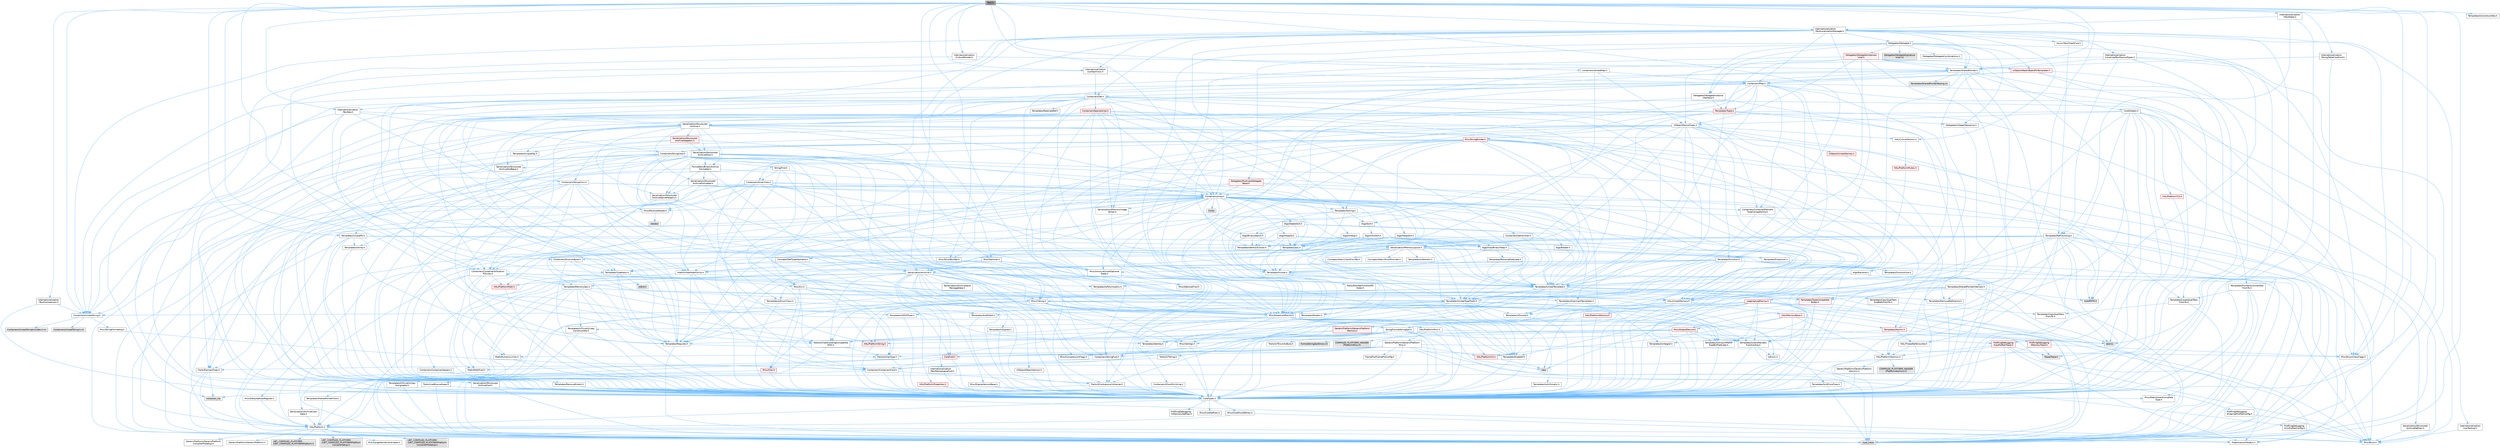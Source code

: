 digraph "Text.h"
{
 // INTERACTIVE_SVG=YES
 // LATEX_PDF_SIZE
  bgcolor="transparent";
  edge [fontname=Helvetica,fontsize=10,labelfontname=Helvetica,labelfontsize=10];
  node [fontname=Helvetica,fontsize=10,shape=box,height=0.2,width=0.4];
  Node1 [id="Node000001",label="Text.h",height=0.2,width=0.4,color="gray40", fillcolor="grey60", style="filled", fontcolor="black",tooltip=" "];
  Node1 -> Node2 [id="edge1_Node000001_Node000002",color="steelblue1",style="solid",tooltip=" "];
  Node2 [id="Node000002",label="CoreTypes.h",height=0.2,width=0.4,color="grey40", fillcolor="white", style="filled",URL="$dc/dec/CoreTypes_8h.html",tooltip=" "];
  Node2 -> Node3 [id="edge2_Node000002_Node000003",color="steelblue1",style="solid",tooltip=" "];
  Node3 [id="Node000003",label="HAL/Platform.h",height=0.2,width=0.4,color="grey40", fillcolor="white", style="filled",URL="$d9/dd0/Platform_8h.html",tooltip=" "];
  Node3 -> Node4 [id="edge3_Node000003_Node000004",color="steelblue1",style="solid",tooltip=" "];
  Node4 [id="Node000004",label="Misc/Build.h",height=0.2,width=0.4,color="grey40", fillcolor="white", style="filled",URL="$d3/dbb/Build_8h.html",tooltip=" "];
  Node3 -> Node5 [id="edge4_Node000003_Node000005",color="steelblue1",style="solid",tooltip=" "];
  Node5 [id="Node000005",label="Misc/LargeWorldCoordinates.h",height=0.2,width=0.4,color="grey40", fillcolor="white", style="filled",URL="$d2/dcb/LargeWorldCoordinates_8h.html",tooltip=" "];
  Node3 -> Node6 [id="edge5_Node000003_Node000006",color="steelblue1",style="solid",tooltip=" "];
  Node6 [id="Node000006",label="type_traits",height=0.2,width=0.4,color="grey60", fillcolor="#E0E0E0", style="filled",tooltip=" "];
  Node3 -> Node7 [id="edge6_Node000003_Node000007",color="steelblue1",style="solid",tooltip=" "];
  Node7 [id="Node000007",label="PreprocessorHelpers.h",height=0.2,width=0.4,color="grey40", fillcolor="white", style="filled",URL="$db/ddb/PreprocessorHelpers_8h.html",tooltip=" "];
  Node3 -> Node8 [id="edge7_Node000003_Node000008",color="steelblue1",style="solid",tooltip=" "];
  Node8 [id="Node000008",label="UBT_COMPILED_PLATFORM\l/UBT_COMPILED_PLATFORMPlatform\lCompilerPreSetup.h",height=0.2,width=0.4,color="grey60", fillcolor="#E0E0E0", style="filled",tooltip=" "];
  Node3 -> Node9 [id="edge8_Node000003_Node000009",color="steelblue1",style="solid",tooltip=" "];
  Node9 [id="Node000009",label="GenericPlatform/GenericPlatform\lCompilerPreSetup.h",height=0.2,width=0.4,color="grey40", fillcolor="white", style="filled",URL="$d9/dc8/GenericPlatformCompilerPreSetup_8h.html",tooltip=" "];
  Node3 -> Node10 [id="edge9_Node000003_Node000010",color="steelblue1",style="solid",tooltip=" "];
  Node10 [id="Node000010",label="GenericPlatform/GenericPlatform.h",height=0.2,width=0.4,color="grey40", fillcolor="white", style="filled",URL="$d6/d84/GenericPlatform_8h.html",tooltip=" "];
  Node3 -> Node11 [id="edge10_Node000003_Node000011",color="steelblue1",style="solid",tooltip=" "];
  Node11 [id="Node000011",label="UBT_COMPILED_PLATFORM\l/UBT_COMPILED_PLATFORMPlatform.h",height=0.2,width=0.4,color="grey60", fillcolor="#E0E0E0", style="filled",tooltip=" "];
  Node3 -> Node12 [id="edge11_Node000003_Node000012",color="steelblue1",style="solid",tooltip=" "];
  Node12 [id="Node000012",label="UBT_COMPILED_PLATFORM\l/UBT_COMPILED_PLATFORMPlatform\lCompilerSetup.h",height=0.2,width=0.4,color="grey60", fillcolor="#E0E0E0", style="filled",tooltip=" "];
  Node2 -> Node13 [id="edge12_Node000002_Node000013",color="steelblue1",style="solid",tooltip=" "];
  Node13 [id="Node000013",label="ProfilingDebugging\l/UMemoryDefines.h",height=0.2,width=0.4,color="grey40", fillcolor="white", style="filled",URL="$d2/da2/UMemoryDefines_8h.html",tooltip=" "];
  Node2 -> Node14 [id="edge13_Node000002_Node000014",color="steelblue1",style="solid",tooltip=" "];
  Node14 [id="Node000014",label="Misc/CoreMiscDefines.h",height=0.2,width=0.4,color="grey40", fillcolor="white", style="filled",URL="$da/d38/CoreMiscDefines_8h.html",tooltip=" "];
  Node14 -> Node3 [id="edge14_Node000014_Node000003",color="steelblue1",style="solid",tooltip=" "];
  Node14 -> Node7 [id="edge15_Node000014_Node000007",color="steelblue1",style="solid",tooltip=" "];
  Node2 -> Node15 [id="edge16_Node000002_Node000015",color="steelblue1",style="solid",tooltip=" "];
  Node15 [id="Node000015",label="Misc/CoreDefines.h",height=0.2,width=0.4,color="grey40", fillcolor="white", style="filled",URL="$d3/dd2/CoreDefines_8h.html",tooltip=" "];
  Node1 -> Node16 [id="edge17_Node000001_Node000016",color="steelblue1",style="solid",tooltip=" "];
  Node16 [id="Node000016",label="HAL/PlatformAtomics.h",height=0.2,width=0.4,color="grey40", fillcolor="white", style="filled",URL="$d3/d36/PlatformAtomics_8h.html",tooltip=" "];
  Node16 -> Node2 [id="edge18_Node000016_Node000002",color="steelblue1",style="solid",tooltip=" "];
  Node16 -> Node17 [id="edge19_Node000016_Node000017",color="steelblue1",style="solid",tooltip=" "];
  Node17 [id="Node000017",label="GenericPlatform/GenericPlatform\lAtomics.h",height=0.2,width=0.4,color="grey40", fillcolor="white", style="filled",URL="$da/d72/GenericPlatformAtomics_8h.html",tooltip=" "];
  Node17 -> Node2 [id="edge20_Node000017_Node000002",color="steelblue1",style="solid",tooltip=" "];
  Node16 -> Node18 [id="edge21_Node000016_Node000018",color="steelblue1",style="solid",tooltip=" "];
  Node18 [id="Node000018",label="COMPILED_PLATFORM_HEADER\l(PlatformAtomics.h)",height=0.2,width=0.4,color="grey60", fillcolor="#E0E0E0", style="filled",tooltip=" "];
  Node1 -> Node19 [id="edge22_Node000001_Node000019",color="steelblue1",style="solid",tooltip=" "];
  Node19 [id="Node000019",label="Misc/AssertionMacros.h",height=0.2,width=0.4,color="grey40", fillcolor="white", style="filled",URL="$d0/dfa/AssertionMacros_8h.html",tooltip=" "];
  Node19 -> Node2 [id="edge23_Node000019_Node000002",color="steelblue1",style="solid",tooltip=" "];
  Node19 -> Node3 [id="edge24_Node000019_Node000003",color="steelblue1",style="solid",tooltip=" "];
  Node19 -> Node20 [id="edge25_Node000019_Node000020",color="steelblue1",style="solid",tooltip=" "];
  Node20 [id="Node000020",label="HAL/PlatformMisc.h",height=0.2,width=0.4,color="grey40", fillcolor="white", style="filled",URL="$d0/df5/PlatformMisc_8h.html",tooltip=" "];
  Node20 -> Node2 [id="edge26_Node000020_Node000002",color="steelblue1",style="solid",tooltip=" "];
  Node20 -> Node21 [id="edge27_Node000020_Node000021",color="steelblue1",style="solid",tooltip=" "];
  Node21 [id="Node000021",label="GenericPlatform/GenericPlatform\lMisc.h",height=0.2,width=0.4,color="grey40", fillcolor="white", style="filled",URL="$db/d9a/GenericPlatformMisc_8h.html",tooltip=" "];
  Node21 -> Node22 [id="edge28_Node000021_Node000022",color="steelblue1",style="solid",tooltip=" "];
  Node22 [id="Node000022",label="Containers/StringFwd.h",height=0.2,width=0.4,color="grey40", fillcolor="white", style="filled",URL="$df/d37/StringFwd_8h.html",tooltip=" "];
  Node22 -> Node2 [id="edge29_Node000022_Node000002",color="steelblue1",style="solid",tooltip=" "];
  Node22 -> Node23 [id="edge30_Node000022_Node000023",color="steelblue1",style="solid",tooltip=" "];
  Node23 [id="Node000023",label="Traits/ElementType.h",height=0.2,width=0.4,color="grey40", fillcolor="white", style="filled",URL="$d5/d4f/ElementType_8h.html",tooltip=" "];
  Node23 -> Node3 [id="edge31_Node000023_Node000003",color="steelblue1",style="solid",tooltip=" "];
  Node23 -> Node24 [id="edge32_Node000023_Node000024",color="steelblue1",style="solid",tooltip=" "];
  Node24 [id="Node000024",label="initializer_list",height=0.2,width=0.4,color="grey60", fillcolor="#E0E0E0", style="filled",tooltip=" "];
  Node23 -> Node6 [id="edge33_Node000023_Node000006",color="steelblue1",style="solid",tooltip=" "];
  Node22 -> Node25 [id="edge34_Node000022_Node000025",color="steelblue1",style="solid",tooltip=" "];
  Node25 [id="Node000025",label="Traits/IsContiguousContainer.h",height=0.2,width=0.4,color="grey40", fillcolor="white", style="filled",URL="$d5/d3c/IsContiguousContainer_8h.html",tooltip=" "];
  Node25 -> Node2 [id="edge35_Node000025_Node000002",color="steelblue1",style="solid",tooltip=" "];
  Node25 -> Node26 [id="edge36_Node000025_Node000026",color="steelblue1",style="solid",tooltip=" "];
  Node26 [id="Node000026",label="Misc/StaticAssertComplete\lType.h",height=0.2,width=0.4,color="grey40", fillcolor="white", style="filled",URL="$d5/d4e/StaticAssertCompleteType_8h.html",tooltip=" "];
  Node25 -> Node24 [id="edge37_Node000025_Node000024",color="steelblue1",style="solid",tooltip=" "];
  Node21 -> Node27 [id="edge38_Node000021_Node000027",color="steelblue1",style="solid",tooltip=" "];
  Node27 [id="Node000027",label="CoreFwd.h",height=0.2,width=0.4,color="red", fillcolor="#FFF0F0", style="filled",URL="$d1/d1e/CoreFwd_8h.html",tooltip=" "];
  Node27 -> Node2 [id="edge39_Node000027_Node000002",color="steelblue1",style="solid",tooltip=" "];
  Node27 -> Node28 [id="edge40_Node000027_Node000028",color="steelblue1",style="solid",tooltip=" "];
  Node28 [id="Node000028",label="Containers/ContainersFwd.h",height=0.2,width=0.4,color="grey40", fillcolor="white", style="filled",URL="$d4/d0a/ContainersFwd_8h.html",tooltip=" "];
  Node28 -> Node3 [id="edge41_Node000028_Node000003",color="steelblue1",style="solid",tooltip=" "];
  Node28 -> Node2 [id="edge42_Node000028_Node000002",color="steelblue1",style="solid",tooltip=" "];
  Node28 -> Node25 [id="edge43_Node000028_Node000025",color="steelblue1",style="solid",tooltip=" "];
  Node27 -> Node29 [id="edge44_Node000027_Node000029",color="steelblue1",style="solid",tooltip=" "];
  Node29 [id="Node000029",label="Math/MathFwd.h",height=0.2,width=0.4,color="grey40", fillcolor="white", style="filled",URL="$d2/d10/MathFwd_8h.html",tooltip=" "];
  Node29 -> Node3 [id="edge45_Node000029_Node000003",color="steelblue1",style="solid",tooltip=" "];
  Node21 -> Node2 [id="edge46_Node000021_Node000002",color="steelblue1",style="solid",tooltip=" "];
  Node21 -> Node31 [id="edge47_Node000021_Node000031",color="steelblue1",style="solid",tooltip=" "];
  Node31 [id="Node000031",label="FramePro/FrameProConfig.h",height=0.2,width=0.4,color="grey40", fillcolor="white", style="filled",URL="$d7/d90/FrameProConfig_8h.html",tooltip=" "];
  Node21 -> Node32 [id="edge48_Node000021_Node000032",color="steelblue1",style="solid",tooltip=" "];
  Node32 [id="Node000032",label="HAL/PlatformCrt.h",height=0.2,width=0.4,color="red", fillcolor="#FFF0F0", style="filled",URL="$d8/d75/PlatformCrt_8h.html",tooltip=" "];
  Node32 -> Node33 [id="edge49_Node000032_Node000033",color="steelblue1",style="solid",tooltip=" "];
  Node33 [id="Node000033",label="new",height=0.2,width=0.4,color="grey60", fillcolor="#E0E0E0", style="filled",tooltip=" "];
  Node21 -> Node42 [id="edge50_Node000021_Node000042",color="steelblue1",style="solid",tooltip=" "];
  Node42 [id="Node000042",label="Math/NumericLimits.h",height=0.2,width=0.4,color="grey40", fillcolor="white", style="filled",URL="$df/d1b/NumericLimits_8h.html",tooltip=" "];
  Node42 -> Node2 [id="edge51_Node000042_Node000002",color="steelblue1",style="solid",tooltip=" "];
  Node21 -> Node43 [id="edge52_Node000021_Node000043",color="steelblue1",style="solid",tooltip=" "];
  Node43 [id="Node000043",label="Misc/CompressionFlags.h",height=0.2,width=0.4,color="grey40", fillcolor="white", style="filled",URL="$d9/d76/CompressionFlags_8h.html",tooltip=" "];
  Node21 -> Node44 [id="edge53_Node000021_Node000044",color="steelblue1",style="solid",tooltip=" "];
  Node44 [id="Node000044",label="Misc/EnumClassFlags.h",height=0.2,width=0.4,color="grey40", fillcolor="white", style="filled",URL="$d8/de7/EnumClassFlags_8h.html",tooltip=" "];
  Node21 -> Node45 [id="edge54_Node000021_Node000045",color="steelblue1",style="solid",tooltip=" "];
  Node45 [id="Node000045",label="ProfilingDebugging\l/CsvProfilerConfig.h",height=0.2,width=0.4,color="grey40", fillcolor="white", style="filled",URL="$d3/d88/CsvProfilerConfig_8h.html",tooltip=" "];
  Node45 -> Node4 [id="edge55_Node000045_Node000004",color="steelblue1",style="solid",tooltip=" "];
  Node21 -> Node46 [id="edge56_Node000021_Node000046",color="steelblue1",style="solid",tooltip=" "];
  Node46 [id="Node000046",label="ProfilingDebugging\l/ExternalProfilerConfig.h",height=0.2,width=0.4,color="grey40", fillcolor="white", style="filled",URL="$d3/dbb/ExternalProfilerConfig_8h.html",tooltip=" "];
  Node46 -> Node4 [id="edge57_Node000046_Node000004",color="steelblue1",style="solid",tooltip=" "];
  Node20 -> Node47 [id="edge58_Node000020_Node000047",color="steelblue1",style="solid",tooltip=" "];
  Node47 [id="Node000047",label="COMPILED_PLATFORM_HEADER\l(PlatformMisc.h)",height=0.2,width=0.4,color="grey60", fillcolor="#E0E0E0", style="filled",tooltip=" "];
  Node20 -> Node48 [id="edge59_Node000020_Node000048",color="steelblue1",style="solid",tooltip=" "];
  Node48 [id="Node000048",label="ProfilingDebugging\l/CpuProfilerTrace.h",height=0.2,width=0.4,color="red", fillcolor="#FFF0F0", style="filled",URL="$da/dcb/CpuProfilerTrace_8h.html",tooltip=" "];
  Node48 -> Node2 [id="edge60_Node000048_Node000002",color="steelblue1",style="solid",tooltip=" "];
  Node48 -> Node28 [id="edge61_Node000048_Node000028",color="steelblue1",style="solid",tooltip=" "];
  Node48 -> Node16 [id="edge62_Node000048_Node000016",color="steelblue1",style="solid",tooltip=" "];
  Node48 -> Node7 [id="edge63_Node000048_Node000007",color="steelblue1",style="solid",tooltip=" "];
  Node48 -> Node4 [id="edge64_Node000048_Node000004",color="steelblue1",style="solid",tooltip=" "];
  Node48 -> Node52 [id="edge65_Node000048_Node000052",color="steelblue1",style="solid",tooltip=" "];
  Node52 [id="Node000052",label="Trace/Trace.h",height=0.2,width=0.4,color="grey60", fillcolor="#E0E0E0", style="filled",tooltip=" "];
  Node19 -> Node7 [id="edge66_Node000019_Node000007",color="steelblue1",style="solid",tooltip=" "];
  Node19 -> Node53 [id="edge67_Node000019_Node000053",color="steelblue1",style="solid",tooltip=" "];
  Node53 [id="Node000053",label="Templates/EnableIf.h",height=0.2,width=0.4,color="grey40", fillcolor="white", style="filled",URL="$d7/d60/EnableIf_8h.html",tooltip=" "];
  Node53 -> Node2 [id="edge68_Node000053_Node000002",color="steelblue1",style="solid",tooltip=" "];
  Node19 -> Node54 [id="edge69_Node000019_Node000054",color="steelblue1",style="solid",tooltip=" "];
  Node54 [id="Node000054",label="Templates/IsArrayOrRefOf\lTypeByPredicate.h",height=0.2,width=0.4,color="grey40", fillcolor="white", style="filled",URL="$d6/da1/IsArrayOrRefOfTypeByPredicate_8h.html",tooltip=" "];
  Node54 -> Node2 [id="edge70_Node000054_Node000002",color="steelblue1",style="solid",tooltip=" "];
  Node19 -> Node55 [id="edge71_Node000019_Node000055",color="steelblue1",style="solid",tooltip=" "];
  Node55 [id="Node000055",label="Templates/IsValidVariadic\lFunctionArg.h",height=0.2,width=0.4,color="grey40", fillcolor="white", style="filled",URL="$d0/dc8/IsValidVariadicFunctionArg_8h.html",tooltip=" "];
  Node55 -> Node2 [id="edge72_Node000055_Node000002",color="steelblue1",style="solid",tooltip=" "];
  Node55 -> Node56 [id="edge73_Node000055_Node000056",color="steelblue1",style="solid",tooltip=" "];
  Node56 [id="Node000056",label="IsEnum.h",height=0.2,width=0.4,color="grey40", fillcolor="white", style="filled",URL="$d4/de5/IsEnum_8h.html",tooltip=" "];
  Node55 -> Node6 [id="edge74_Node000055_Node000006",color="steelblue1",style="solid",tooltip=" "];
  Node19 -> Node57 [id="edge75_Node000019_Node000057",color="steelblue1",style="solid",tooltip=" "];
  Node57 [id="Node000057",label="Traits/IsCharEncodingCompatible\lWith.h",height=0.2,width=0.4,color="grey40", fillcolor="white", style="filled",URL="$df/dd1/IsCharEncodingCompatibleWith_8h.html",tooltip=" "];
  Node57 -> Node6 [id="edge76_Node000057_Node000006",color="steelblue1",style="solid",tooltip=" "];
  Node57 -> Node58 [id="edge77_Node000057_Node000058",color="steelblue1",style="solid",tooltip=" "];
  Node58 [id="Node000058",label="Traits/IsCharType.h",height=0.2,width=0.4,color="grey40", fillcolor="white", style="filled",URL="$db/d51/IsCharType_8h.html",tooltip=" "];
  Node58 -> Node2 [id="edge78_Node000058_Node000002",color="steelblue1",style="solid",tooltip=" "];
  Node19 -> Node59 [id="edge79_Node000019_Node000059",color="steelblue1",style="solid",tooltip=" "];
  Node59 [id="Node000059",label="Misc/VarArgs.h",height=0.2,width=0.4,color="grey40", fillcolor="white", style="filled",URL="$d5/d6f/VarArgs_8h.html",tooltip=" "];
  Node59 -> Node2 [id="edge80_Node000059_Node000002",color="steelblue1",style="solid",tooltip=" "];
  Node19 -> Node60 [id="edge81_Node000019_Node000060",color="steelblue1",style="solid",tooltip=" "];
  Node60 [id="Node000060",label="String/FormatStringSan.h",height=0.2,width=0.4,color="grey40", fillcolor="white", style="filled",URL="$d3/d8b/FormatStringSan_8h.html",tooltip=" "];
  Node60 -> Node6 [id="edge82_Node000060_Node000006",color="steelblue1",style="solid",tooltip=" "];
  Node60 -> Node2 [id="edge83_Node000060_Node000002",color="steelblue1",style="solid",tooltip=" "];
  Node60 -> Node61 [id="edge84_Node000060_Node000061",color="steelblue1",style="solid",tooltip=" "];
  Node61 [id="Node000061",label="Templates/Requires.h",height=0.2,width=0.4,color="grey40", fillcolor="white", style="filled",URL="$dc/d96/Requires_8h.html",tooltip=" "];
  Node61 -> Node53 [id="edge85_Node000061_Node000053",color="steelblue1",style="solid",tooltip=" "];
  Node61 -> Node6 [id="edge86_Node000061_Node000006",color="steelblue1",style="solid",tooltip=" "];
  Node60 -> Node62 [id="edge87_Node000060_Node000062",color="steelblue1",style="solid",tooltip=" "];
  Node62 [id="Node000062",label="Templates/Identity.h",height=0.2,width=0.4,color="grey40", fillcolor="white", style="filled",URL="$d0/dd5/Identity_8h.html",tooltip=" "];
  Node60 -> Node55 [id="edge88_Node000060_Node000055",color="steelblue1",style="solid",tooltip=" "];
  Node60 -> Node58 [id="edge89_Node000060_Node000058",color="steelblue1",style="solid",tooltip=" "];
  Node60 -> Node63 [id="edge90_Node000060_Node000063",color="steelblue1",style="solid",tooltip=" "];
  Node63 [id="Node000063",label="Traits/IsTEnumAsByte.h",height=0.2,width=0.4,color="grey40", fillcolor="white", style="filled",URL="$d1/de6/IsTEnumAsByte_8h.html",tooltip=" "];
  Node60 -> Node64 [id="edge91_Node000060_Node000064",color="steelblue1",style="solid",tooltip=" "];
  Node64 [id="Node000064",label="Traits/IsTString.h",height=0.2,width=0.4,color="grey40", fillcolor="white", style="filled",URL="$d0/df8/IsTString_8h.html",tooltip=" "];
  Node64 -> Node28 [id="edge92_Node000064_Node000028",color="steelblue1",style="solid",tooltip=" "];
  Node60 -> Node28 [id="edge93_Node000060_Node000028",color="steelblue1",style="solid",tooltip=" "];
  Node60 -> Node65 [id="edge94_Node000060_Node000065",color="steelblue1",style="solid",tooltip=" "];
  Node65 [id="Node000065",label="FormatStringSanErrors.inl",height=0.2,width=0.4,color="grey60", fillcolor="#E0E0E0", style="filled",tooltip=" "];
  Node19 -> Node66 [id="edge95_Node000019_Node000066",color="steelblue1",style="solid",tooltip=" "];
  Node66 [id="Node000066",label="atomic",height=0.2,width=0.4,color="grey60", fillcolor="#E0E0E0", style="filled",tooltip=" "];
  Node1 -> Node44 [id="edge96_Node000001_Node000044",color="steelblue1",style="solid",tooltip=" "];
  Node1 -> Node67 [id="edge97_Node000001_Node000067",color="steelblue1",style="solid",tooltip=" "];
  Node67 [id="Node000067",label="Templates/UnrealTypeTraits.h",height=0.2,width=0.4,color="grey40", fillcolor="white", style="filled",URL="$d2/d2d/UnrealTypeTraits_8h.html",tooltip=" "];
  Node67 -> Node2 [id="edge98_Node000067_Node000002",color="steelblue1",style="solid",tooltip=" "];
  Node67 -> Node68 [id="edge99_Node000067_Node000068",color="steelblue1",style="solid",tooltip=" "];
  Node68 [id="Node000068",label="Templates/IsPointer.h",height=0.2,width=0.4,color="grey40", fillcolor="white", style="filled",URL="$d7/d05/IsPointer_8h.html",tooltip=" "];
  Node68 -> Node2 [id="edge100_Node000068_Node000002",color="steelblue1",style="solid",tooltip=" "];
  Node67 -> Node19 [id="edge101_Node000067_Node000019",color="steelblue1",style="solid",tooltip=" "];
  Node67 -> Node69 [id="edge102_Node000067_Node000069",color="steelblue1",style="solid",tooltip=" "];
  Node69 [id="Node000069",label="Templates/AndOrNot.h",height=0.2,width=0.4,color="grey40", fillcolor="white", style="filled",URL="$db/d0a/AndOrNot_8h.html",tooltip=" "];
  Node69 -> Node2 [id="edge103_Node000069_Node000002",color="steelblue1",style="solid",tooltip=" "];
  Node67 -> Node53 [id="edge104_Node000067_Node000053",color="steelblue1",style="solid",tooltip=" "];
  Node67 -> Node70 [id="edge105_Node000067_Node000070",color="steelblue1",style="solid",tooltip=" "];
  Node70 [id="Node000070",label="Templates/IsArithmetic.h",height=0.2,width=0.4,color="grey40", fillcolor="white", style="filled",URL="$d2/d5d/IsArithmetic_8h.html",tooltip=" "];
  Node70 -> Node2 [id="edge106_Node000070_Node000002",color="steelblue1",style="solid",tooltip=" "];
  Node67 -> Node56 [id="edge107_Node000067_Node000056",color="steelblue1",style="solid",tooltip=" "];
  Node67 -> Node71 [id="edge108_Node000067_Node000071",color="steelblue1",style="solid",tooltip=" "];
  Node71 [id="Node000071",label="Templates/Models.h",height=0.2,width=0.4,color="grey40", fillcolor="white", style="filled",URL="$d3/d0c/Models_8h.html",tooltip=" "];
  Node71 -> Node62 [id="edge109_Node000071_Node000062",color="steelblue1",style="solid",tooltip=" "];
  Node67 -> Node72 [id="edge110_Node000067_Node000072",color="steelblue1",style="solid",tooltip=" "];
  Node72 [id="Node000072",label="Templates/IsPODType.h",height=0.2,width=0.4,color="grey40", fillcolor="white", style="filled",URL="$d7/db1/IsPODType_8h.html",tooltip=" "];
  Node72 -> Node2 [id="edge111_Node000072_Node000002",color="steelblue1",style="solid",tooltip=" "];
  Node67 -> Node73 [id="edge112_Node000067_Node000073",color="steelblue1",style="solid",tooltip=" "];
  Node73 [id="Node000073",label="Templates/IsUECoreType.h",height=0.2,width=0.4,color="grey40", fillcolor="white", style="filled",URL="$d1/db8/IsUECoreType_8h.html",tooltip=" "];
  Node73 -> Node2 [id="edge113_Node000073_Node000002",color="steelblue1",style="solid",tooltip=" "];
  Node73 -> Node6 [id="edge114_Node000073_Node000006",color="steelblue1",style="solid",tooltip=" "];
  Node67 -> Node74 [id="edge115_Node000067_Node000074",color="steelblue1",style="solid",tooltip=" "];
  Node74 [id="Node000074",label="Templates/IsTriviallyCopy\lConstructible.h",height=0.2,width=0.4,color="grey40", fillcolor="white", style="filled",URL="$d3/d78/IsTriviallyCopyConstructible_8h.html",tooltip=" "];
  Node74 -> Node2 [id="edge116_Node000074_Node000002",color="steelblue1",style="solid",tooltip=" "];
  Node74 -> Node6 [id="edge117_Node000074_Node000006",color="steelblue1",style="solid",tooltip=" "];
  Node1 -> Node75 [id="edge118_Node000001_Node000075",color="steelblue1",style="solid",tooltip=" "];
  Node75 [id="Node000075",label="Containers/Array.h",height=0.2,width=0.4,color="grey40", fillcolor="white", style="filled",URL="$df/dd0/Array_8h.html",tooltip=" "];
  Node75 -> Node2 [id="edge119_Node000075_Node000002",color="steelblue1",style="solid",tooltip=" "];
  Node75 -> Node19 [id="edge120_Node000075_Node000019",color="steelblue1",style="solid",tooltip=" "];
  Node75 -> Node76 [id="edge121_Node000075_Node000076",color="steelblue1",style="solid",tooltip=" "];
  Node76 [id="Node000076",label="Misc/IntrusiveUnsetOptional\lState.h",height=0.2,width=0.4,color="grey40", fillcolor="white", style="filled",URL="$d2/d0a/IntrusiveUnsetOptionalState_8h.html",tooltip=" "];
  Node76 -> Node77 [id="edge122_Node000076_Node000077",color="steelblue1",style="solid",tooltip=" "];
  Node77 [id="Node000077",label="Misc/OptionalFwd.h",height=0.2,width=0.4,color="grey40", fillcolor="white", style="filled",URL="$dc/d50/OptionalFwd_8h.html",tooltip=" "];
  Node75 -> Node78 [id="edge123_Node000075_Node000078",color="steelblue1",style="solid",tooltip=" "];
  Node78 [id="Node000078",label="Misc/ReverseIterate.h",height=0.2,width=0.4,color="grey40", fillcolor="white", style="filled",URL="$db/de3/ReverseIterate_8h.html",tooltip=" "];
  Node78 -> Node3 [id="edge124_Node000078_Node000003",color="steelblue1",style="solid",tooltip=" "];
  Node78 -> Node79 [id="edge125_Node000078_Node000079",color="steelblue1",style="solid",tooltip=" "];
  Node79 [id="Node000079",label="iterator",height=0.2,width=0.4,color="grey60", fillcolor="#E0E0E0", style="filled",tooltip=" "];
  Node75 -> Node80 [id="edge126_Node000075_Node000080",color="steelblue1",style="solid",tooltip=" "];
  Node80 [id="Node000080",label="HAL/UnrealMemory.h",height=0.2,width=0.4,color="grey40", fillcolor="white", style="filled",URL="$d9/d96/UnrealMemory_8h.html",tooltip=" "];
  Node80 -> Node2 [id="edge127_Node000080_Node000002",color="steelblue1",style="solid",tooltip=" "];
  Node80 -> Node81 [id="edge128_Node000080_Node000081",color="steelblue1",style="solid",tooltip=" "];
  Node81 [id="Node000081",label="GenericPlatform/GenericPlatform\lMemory.h",height=0.2,width=0.4,color="red", fillcolor="#FFF0F0", style="filled",URL="$dd/d22/GenericPlatformMemory_8h.html",tooltip=" "];
  Node81 -> Node27 [id="edge129_Node000081_Node000027",color="steelblue1",style="solid",tooltip=" "];
  Node81 -> Node2 [id="edge130_Node000081_Node000002",color="steelblue1",style="solid",tooltip=" "];
  Node81 -> Node82 [id="edge131_Node000081_Node000082",color="steelblue1",style="solid",tooltip=" "];
  Node82 [id="Node000082",label="HAL/PlatformString.h",height=0.2,width=0.4,color="red", fillcolor="#FFF0F0", style="filled",URL="$db/db5/PlatformString_8h.html",tooltip=" "];
  Node82 -> Node2 [id="edge132_Node000082_Node000002",color="steelblue1",style="solid",tooltip=" "];
  Node80 -> Node84 [id="edge133_Node000080_Node000084",color="steelblue1",style="solid",tooltip=" "];
  Node84 [id="Node000084",label="HAL/MemoryBase.h",height=0.2,width=0.4,color="red", fillcolor="#FFF0F0", style="filled",URL="$d6/d9f/MemoryBase_8h.html",tooltip=" "];
  Node84 -> Node2 [id="edge134_Node000084_Node000002",color="steelblue1",style="solid",tooltip=" "];
  Node84 -> Node16 [id="edge135_Node000084_Node000016",color="steelblue1",style="solid",tooltip=" "];
  Node84 -> Node32 [id="edge136_Node000084_Node000032",color="steelblue1",style="solid",tooltip=" "];
  Node84 -> Node86 [id="edge137_Node000084_Node000086",color="steelblue1",style="solid",tooltip=" "];
  Node86 [id="Node000086",label="Misc/OutputDevice.h",height=0.2,width=0.4,color="red", fillcolor="#FFF0F0", style="filled",URL="$d7/d32/OutputDevice_8h.html",tooltip=" "];
  Node86 -> Node27 [id="edge138_Node000086_Node000027",color="steelblue1",style="solid",tooltip=" "];
  Node86 -> Node2 [id="edge139_Node000086_Node000002",color="steelblue1",style="solid",tooltip=" "];
  Node86 -> Node59 [id="edge140_Node000086_Node000059",color="steelblue1",style="solid",tooltip=" "];
  Node86 -> Node54 [id="edge141_Node000086_Node000054",color="steelblue1",style="solid",tooltip=" "];
  Node86 -> Node55 [id="edge142_Node000086_Node000055",color="steelblue1",style="solid",tooltip=" "];
  Node86 -> Node57 [id="edge143_Node000086_Node000057",color="steelblue1",style="solid",tooltip=" "];
  Node84 -> Node88 [id="edge144_Node000084_Node000088",color="steelblue1",style="solid",tooltip=" "];
  Node88 [id="Node000088",label="Templates/Atomic.h",height=0.2,width=0.4,color="red", fillcolor="#FFF0F0", style="filled",URL="$d3/d91/Atomic_8h.html",tooltip=" "];
  Node88 -> Node89 [id="edge145_Node000088_Node000089",color="steelblue1",style="solid",tooltip=" "];
  Node89 [id="Node000089",label="HAL/ThreadSafeCounter.h",height=0.2,width=0.4,color="grey40", fillcolor="white", style="filled",URL="$dc/dc9/ThreadSafeCounter_8h.html",tooltip=" "];
  Node89 -> Node2 [id="edge146_Node000089_Node000002",color="steelblue1",style="solid",tooltip=" "];
  Node89 -> Node16 [id="edge147_Node000089_Node000016",color="steelblue1",style="solid",tooltip=" "];
  Node88 -> Node91 [id="edge148_Node000088_Node000091",color="steelblue1",style="solid",tooltip=" "];
  Node91 [id="Node000091",label="Templates/IsIntegral.h",height=0.2,width=0.4,color="grey40", fillcolor="white", style="filled",URL="$da/d64/IsIntegral_8h.html",tooltip=" "];
  Node91 -> Node2 [id="edge149_Node000091_Node000002",color="steelblue1",style="solid",tooltip=" "];
  Node88 -> Node66 [id="edge150_Node000088_Node000066",color="steelblue1",style="solid",tooltip=" "];
  Node80 -> Node95 [id="edge151_Node000080_Node000095",color="steelblue1",style="solid",tooltip=" "];
  Node95 [id="Node000095",label="HAL/PlatformMemory.h",height=0.2,width=0.4,color="red", fillcolor="#FFF0F0", style="filled",URL="$de/d68/PlatformMemory_8h.html",tooltip=" "];
  Node95 -> Node2 [id="edge152_Node000095_Node000002",color="steelblue1",style="solid",tooltip=" "];
  Node95 -> Node81 [id="edge153_Node000095_Node000081",color="steelblue1",style="solid",tooltip=" "];
  Node80 -> Node97 [id="edge154_Node000080_Node000097",color="steelblue1",style="solid",tooltip=" "];
  Node97 [id="Node000097",label="ProfilingDebugging\l/MemoryTrace.h",height=0.2,width=0.4,color="red", fillcolor="#FFF0F0", style="filled",URL="$da/dd7/MemoryTrace_8h.html",tooltip=" "];
  Node97 -> Node3 [id="edge155_Node000097_Node000003",color="steelblue1",style="solid",tooltip=" "];
  Node97 -> Node44 [id="edge156_Node000097_Node000044",color="steelblue1",style="solid",tooltip=" "];
  Node97 -> Node52 [id="edge157_Node000097_Node000052",color="steelblue1",style="solid",tooltip=" "];
  Node80 -> Node68 [id="edge158_Node000080_Node000068",color="steelblue1",style="solid",tooltip=" "];
  Node75 -> Node67 [id="edge159_Node000075_Node000067",color="steelblue1",style="solid",tooltip=" "];
  Node75 -> Node98 [id="edge160_Node000075_Node000098",color="steelblue1",style="solid",tooltip=" "];
  Node98 [id="Node000098",label="Templates/UnrealTemplate.h",height=0.2,width=0.4,color="grey40", fillcolor="white", style="filled",URL="$d4/d24/UnrealTemplate_8h.html",tooltip=" "];
  Node98 -> Node2 [id="edge161_Node000098_Node000002",color="steelblue1",style="solid",tooltip=" "];
  Node98 -> Node68 [id="edge162_Node000098_Node000068",color="steelblue1",style="solid",tooltip=" "];
  Node98 -> Node80 [id="edge163_Node000098_Node000080",color="steelblue1",style="solid",tooltip=" "];
  Node98 -> Node99 [id="edge164_Node000098_Node000099",color="steelblue1",style="solid",tooltip=" "];
  Node99 [id="Node000099",label="Templates/CopyQualifiers\lAndRefsFromTo.h",height=0.2,width=0.4,color="grey40", fillcolor="white", style="filled",URL="$d3/db3/CopyQualifiersAndRefsFromTo_8h.html",tooltip=" "];
  Node99 -> Node100 [id="edge165_Node000099_Node000100",color="steelblue1",style="solid",tooltip=" "];
  Node100 [id="Node000100",label="Templates/CopyQualifiers\lFromTo.h",height=0.2,width=0.4,color="grey40", fillcolor="white", style="filled",URL="$d5/db4/CopyQualifiersFromTo_8h.html",tooltip=" "];
  Node98 -> Node67 [id="edge166_Node000098_Node000067",color="steelblue1",style="solid",tooltip=" "];
  Node98 -> Node101 [id="edge167_Node000098_Node000101",color="steelblue1",style="solid",tooltip=" "];
  Node101 [id="Node000101",label="Templates/RemoveReference.h",height=0.2,width=0.4,color="grey40", fillcolor="white", style="filled",URL="$da/dbe/RemoveReference_8h.html",tooltip=" "];
  Node101 -> Node2 [id="edge168_Node000101_Node000002",color="steelblue1",style="solid",tooltip=" "];
  Node98 -> Node61 [id="edge169_Node000098_Node000061",color="steelblue1",style="solid",tooltip=" "];
  Node98 -> Node102 [id="edge170_Node000098_Node000102",color="steelblue1",style="solid",tooltip=" "];
  Node102 [id="Node000102",label="Templates/TypeCompatible\lBytes.h",height=0.2,width=0.4,color="red", fillcolor="#FFF0F0", style="filled",URL="$df/d0a/TypeCompatibleBytes_8h.html",tooltip=" "];
  Node102 -> Node2 [id="edge171_Node000102_Node000002",color="steelblue1",style="solid",tooltip=" "];
  Node102 -> Node33 [id="edge172_Node000102_Node000033",color="steelblue1",style="solid",tooltip=" "];
  Node102 -> Node6 [id="edge173_Node000102_Node000006",color="steelblue1",style="solid",tooltip=" "];
  Node98 -> Node62 [id="edge174_Node000098_Node000062",color="steelblue1",style="solid",tooltip=" "];
  Node98 -> Node25 [id="edge175_Node000098_Node000025",color="steelblue1",style="solid",tooltip=" "];
  Node98 -> Node103 [id="edge176_Node000098_Node000103",color="steelblue1",style="solid",tooltip=" "];
  Node103 [id="Node000103",label="Traits/UseBitwiseSwap.h",height=0.2,width=0.4,color="grey40", fillcolor="white", style="filled",URL="$db/df3/UseBitwiseSwap_8h.html",tooltip=" "];
  Node103 -> Node2 [id="edge177_Node000103_Node000002",color="steelblue1",style="solid",tooltip=" "];
  Node103 -> Node6 [id="edge178_Node000103_Node000006",color="steelblue1",style="solid",tooltip=" "];
  Node98 -> Node6 [id="edge179_Node000098_Node000006",color="steelblue1",style="solid",tooltip=" "];
  Node75 -> Node104 [id="edge180_Node000075_Node000104",color="steelblue1",style="solid",tooltip=" "];
  Node104 [id="Node000104",label="Containers/AllowShrinking.h",height=0.2,width=0.4,color="grey40", fillcolor="white", style="filled",URL="$d7/d1a/AllowShrinking_8h.html",tooltip=" "];
  Node104 -> Node2 [id="edge181_Node000104_Node000002",color="steelblue1",style="solid",tooltip=" "];
  Node75 -> Node105 [id="edge182_Node000075_Node000105",color="steelblue1",style="solid",tooltip=" "];
  Node105 [id="Node000105",label="Containers/ContainerAllocation\lPolicies.h",height=0.2,width=0.4,color="grey40", fillcolor="white", style="filled",URL="$d7/dff/ContainerAllocationPolicies_8h.html",tooltip=" "];
  Node105 -> Node2 [id="edge183_Node000105_Node000002",color="steelblue1",style="solid",tooltip=" "];
  Node105 -> Node106 [id="edge184_Node000105_Node000106",color="steelblue1",style="solid",tooltip=" "];
  Node106 [id="Node000106",label="Containers/ContainerHelpers.h",height=0.2,width=0.4,color="grey40", fillcolor="white", style="filled",URL="$d7/d33/ContainerHelpers_8h.html",tooltip=" "];
  Node106 -> Node2 [id="edge185_Node000106_Node000002",color="steelblue1",style="solid",tooltip=" "];
  Node105 -> Node105 [id="edge186_Node000105_Node000105",color="steelblue1",style="solid",tooltip=" "];
  Node105 -> Node107 [id="edge187_Node000105_Node000107",color="steelblue1",style="solid",tooltip=" "];
  Node107 [id="Node000107",label="HAL/PlatformMath.h",height=0.2,width=0.4,color="red", fillcolor="#FFF0F0", style="filled",URL="$dc/d53/PlatformMath_8h.html",tooltip=" "];
  Node107 -> Node2 [id="edge188_Node000107_Node000002",color="steelblue1",style="solid",tooltip=" "];
  Node105 -> Node80 [id="edge189_Node000105_Node000080",color="steelblue1",style="solid",tooltip=" "];
  Node105 -> Node42 [id="edge190_Node000105_Node000042",color="steelblue1",style="solid",tooltip=" "];
  Node105 -> Node19 [id="edge191_Node000105_Node000019",color="steelblue1",style="solid",tooltip=" "];
  Node105 -> Node115 [id="edge192_Node000105_Node000115",color="steelblue1",style="solid",tooltip=" "];
  Node115 [id="Node000115",label="Templates/IsPolymorphic.h",height=0.2,width=0.4,color="grey40", fillcolor="white", style="filled",URL="$dc/d20/IsPolymorphic_8h.html",tooltip=" "];
  Node105 -> Node116 [id="edge193_Node000105_Node000116",color="steelblue1",style="solid",tooltip=" "];
  Node116 [id="Node000116",label="Templates/MemoryOps.h",height=0.2,width=0.4,color="grey40", fillcolor="white", style="filled",URL="$db/dea/MemoryOps_8h.html",tooltip=" "];
  Node116 -> Node2 [id="edge194_Node000116_Node000002",color="steelblue1",style="solid",tooltip=" "];
  Node116 -> Node80 [id="edge195_Node000116_Node000080",color="steelblue1",style="solid",tooltip=" "];
  Node116 -> Node93 [id="edge196_Node000116_Node000093",color="steelblue1",style="solid",tooltip=" "];
  Node93 [id="Node000093",label="Templates/IsTriviallyCopy\lAssignable.h",height=0.2,width=0.4,color="grey40", fillcolor="white", style="filled",URL="$d2/df2/IsTriviallyCopyAssignable_8h.html",tooltip=" "];
  Node93 -> Node2 [id="edge197_Node000093_Node000002",color="steelblue1",style="solid",tooltip=" "];
  Node93 -> Node6 [id="edge198_Node000093_Node000006",color="steelblue1",style="solid",tooltip=" "];
  Node116 -> Node74 [id="edge199_Node000116_Node000074",color="steelblue1",style="solid",tooltip=" "];
  Node116 -> Node61 [id="edge200_Node000116_Node000061",color="steelblue1",style="solid",tooltip=" "];
  Node116 -> Node67 [id="edge201_Node000116_Node000067",color="steelblue1",style="solid",tooltip=" "];
  Node116 -> Node103 [id="edge202_Node000116_Node000103",color="steelblue1",style="solid",tooltip=" "];
  Node116 -> Node33 [id="edge203_Node000116_Node000033",color="steelblue1",style="solid",tooltip=" "];
  Node116 -> Node6 [id="edge204_Node000116_Node000006",color="steelblue1",style="solid",tooltip=" "];
  Node105 -> Node102 [id="edge205_Node000105_Node000102",color="steelblue1",style="solid",tooltip=" "];
  Node105 -> Node6 [id="edge206_Node000105_Node000006",color="steelblue1",style="solid",tooltip=" "];
  Node75 -> Node117 [id="edge207_Node000075_Node000117",color="steelblue1",style="solid",tooltip=" "];
  Node117 [id="Node000117",label="Containers/ContainerElement\lTypeCompatibility.h",height=0.2,width=0.4,color="grey40", fillcolor="white", style="filled",URL="$df/ddf/ContainerElementTypeCompatibility_8h.html",tooltip=" "];
  Node117 -> Node2 [id="edge208_Node000117_Node000002",color="steelblue1",style="solid",tooltip=" "];
  Node117 -> Node67 [id="edge209_Node000117_Node000067",color="steelblue1",style="solid",tooltip=" "];
  Node75 -> Node118 [id="edge210_Node000075_Node000118",color="steelblue1",style="solid",tooltip=" "];
  Node118 [id="Node000118",label="Serialization/Archive.h",height=0.2,width=0.4,color="grey40", fillcolor="white", style="filled",URL="$d7/d3b/Archive_8h.html",tooltip=" "];
  Node118 -> Node27 [id="edge211_Node000118_Node000027",color="steelblue1",style="solid",tooltip=" "];
  Node118 -> Node2 [id="edge212_Node000118_Node000002",color="steelblue1",style="solid",tooltip=" "];
  Node118 -> Node119 [id="edge213_Node000118_Node000119",color="steelblue1",style="solid",tooltip=" "];
  Node119 [id="Node000119",label="HAL/PlatformProperties.h",height=0.2,width=0.4,color="red", fillcolor="#FFF0F0", style="filled",URL="$d9/db0/PlatformProperties_8h.html",tooltip=" "];
  Node119 -> Node2 [id="edge214_Node000119_Node000002",color="steelblue1",style="solid",tooltip=" "];
  Node118 -> Node122 [id="edge215_Node000118_Node000122",color="steelblue1",style="solid",tooltip=" "];
  Node122 [id="Node000122",label="Internationalization\l/TextNamespaceFwd.h",height=0.2,width=0.4,color="grey40", fillcolor="white", style="filled",URL="$d8/d97/TextNamespaceFwd_8h.html",tooltip=" "];
  Node122 -> Node2 [id="edge216_Node000122_Node000002",color="steelblue1",style="solid",tooltip=" "];
  Node118 -> Node29 [id="edge217_Node000118_Node000029",color="steelblue1",style="solid",tooltip=" "];
  Node118 -> Node19 [id="edge218_Node000118_Node000019",color="steelblue1",style="solid",tooltip=" "];
  Node118 -> Node4 [id="edge219_Node000118_Node000004",color="steelblue1",style="solid",tooltip=" "];
  Node118 -> Node43 [id="edge220_Node000118_Node000043",color="steelblue1",style="solid",tooltip=" "];
  Node118 -> Node123 [id="edge221_Node000118_Node000123",color="steelblue1",style="solid",tooltip=" "];
  Node123 [id="Node000123",label="Misc/EngineVersionBase.h",height=0.2,width=0.4,color="grey40", fillcolor="white", style="filled",URL="$d5/d2b/EngineVersionBase_8h.html",tooltip=" "];
  Node123 -> Node2 [id="edge222_Node000123_Node000002",color="steelblue1",style="solid",tooltip=" "];
  Node118 -> Node59 [id="edge223_Node000118_Node000059",color="steelblue1",style="solid",tooltip=" "];
  Node118 -> Node124 [id="edge224_Node000118_Node000124",color="steelblue1",style="solid",tooltip=" "];
  Node124 [id="Node000124",label="Serialization/ArchiveCook\lData.h",height=0.2,width=0.4,color="grey40", fillcolor="white", style="filled",URL="$dc/db6/ArchiveCookData_8h.html",tooltip=" "];
  Node124 -> Node3 [id="edge225_Node000124_Node000003",color="steelblue1",style="solid",tooltip=" "];
  Node118 -> Node125 [id="edge226_Node000118_Node000125",color="steelblue1",style="solid",tooltip=" "];
  Node125 [id="Node000125",label="Serialization/ArchiveSave\lPackageData.h",height=0.2,width=0.4,color="grey40", fillcolor="white", style="filled",URL="$d1/d37/ArchiveSavePackageData_8h.html",tooltip=" "];
  Node118 -> Node53 [id="edge227_Node000118_Node000053",color="steelblue1",style="solid",tooltip=" "];
  Node118 -> Node54 [id="edge228_Node000118_Node000054",color="steelblue1",style="solid",tooltip=" "];
  Node118 -> Node126 [id="edge229_Node000118_Node000126",color="steelblue1",style="solid",tooltip=" "];
  Node126 [id="Node000126",label="Templates/IsEnumClass.h",height=0.2,width=0.4,color="grey40", fillcolor="white", style="filled",URL="$d7/d15/IsEnumClass_8h.html",tooltip=" "];
  Node126 -> Node2 [id="edge230_Node000126_Node000002",color="steelblue1",style="solid",tooltip=" "];
  Node126 -> Node69 [id="edge231_Node000126_Node000069",color="steelblue1",style="solid",tooltip=" "];
  Node118 -> Node112 [id="edge232_Node000118_Node000112",color="steelblue1",style="solid",tooltip=" "];
  Node112 [id="Node000112",label="Templates/IsSigned.h",height=0.2,width=0.4,color="grey40", fillcolor="white", style="filled",URL="$d8/dd8/IsSigned_8h.html",tooltip=" "];
  Node112 -> Node2 [id="edge233_Node000112_Node000002",color="steelblue1",style="solid",tooltip=" "];
  Node118 -> Node55 [id="edge234_Node000118_Node000055",color="steelblue1",style="solid",tooltip=" "];
  Node118 -> Node98 [id="edge235_Node000118_Node000098",color="steelblue1",style="solid",tooltip=" "];
  Node118 -> Node57 [id="edge236_Node000118_Node000057",color="steelblue1",style="solid",tooltip=" "];
  Node118 -> Node127 [id="edge237_Node000118_Node000127",color="steelblue1",style="solid",tooltip=" "];
  Node127 [id="Node000127",label="UObject/ObjectVersion.h",height=0.2,width=0.4,color="grey40", fillcolor="white", style="filled",URL="$da/d63/ObjectVersion_8h.html",tooltip=" "];
  Node127 -> Node2 [id="edge238_Node000127_Node000002",color="steelblue1",style="solid",tooltip=" "];
  Node75 -> Node128 [id="edge239_Node000075_Node000128",color="steelblue1",style="solid",tooltip=" "];
  Node128 [id="Node000128",label="Serialization/MemoryImage\lWriter.h",height=0.2,width=0.4,color="grey40", fillcolor="white", style="filled",URL="$d0/d08/MemoryImageWriter_8h.html",tooltip=" "];
  Node128 -> Node2 [id="edge240_Node000128_Node000002",color="steelblue1",style="solid",tooltip=" "];
  Node128 -> Node129 [id="edge241_Node000128_Node000129",color="steelblue1",style="solid",tooltip=" "];
  Node129 [id="Node000129",label="Serialization/MemoryLayout.h",height=0.2,width=0.4,color="grey40", fillcolor="white", style="filled",URL="$d7/d66/MemoryLayout_8h.html",tooltip=" "];
  Node129 -> Node130 [id="edge242_Node000129_Node000130",color="steelblue1",style="solid",tooltip=" "];
  Node130 [id="Node000130",label="Concepts/StaticClassProvider.h",height=0.2,width=0.4,color="grey40", fillcolor="white", style="filled",URL="$dd/d83/StaticClassProvider_8h.html",tooltip=" "];
  Node129 -> Node131 [id="edge243_Node000129_Node000131",color="steelblue1",style="solid",tooltip=" "];
  Node131 [id="Node000131",label="Concepts/StaticStructProvider.h",height=0.2,width=0.4,color="grey40", fillcolor="white", style="filled",URL="$d5/d77/StaticStructProvider_8h.html",tooltip=" "];
  Node129 -> Node132 [id="edge244_Node000129_Node000132",color="steelblue1",style="solid",tooltip=" "];
  Node132 [id="Node000132",label="Containers/EnumAsByte.h",height=0.2,width=0.4,color="grey40", fillcolor="white", style="filled",URL="$d6/d9a/EnumAsByte_8h.html",tooltip=" "];
  Node132 -> Node2 [id="edge245_Node000132_Node000002",color="steelblue1",style="solid",tooltip=" "];
  Node132 -> Node72 [id="edge246_Node000132_Node000072",color="steelblue1",style="solid",tooltip=" "];
  Node132 -> Node133 [id="edge247_Node000132_Node000133",color="steelblue1",style="solid",tooltip=" "];
  Node133 [id="Node000133",label="Templates/TypeHash.h",height=0.2,width=0.4,color="grey40", fillcolor="white", style="filled",URL="$d1/d62/TypeHash_8h.html",tooltip=" "];
  Node133 -> Node2 [id="edge248_Node000133_Node000002",color="steelblue1",style="solid",tooltip=" "];
  Node133 -> Node61 [id="edge249_Node000133_Node000061",color="steelblue1",style="solid",tooltip=" "];
  Node133 -> Node134 [id="edge250_Node000133_Node000134",color="steelblue1",style="solid",tooltip=" "];
  Node134 [id="Node000134",label="Misc/Crc.h",height=0.2,width=0.4,color="grey40", fillcolor="white", style="filled",URL="$d4/dd2/Crc_8h.html",tooltip=" "];
  Node134 -> Node2 [id="edge251_Node000134_Node000002",color="steelblue1",style="solid",tooltip=" "];
  Node134 -> Node82 [id="edge252_Node000134_Node000082",color="steelblue1",style="solid",tooltip=" "];
  Node134 -> Node19 [id="edge253_Node000134_Node000019",color="steelblue1",style="solid",tooltip=" "];
  Node134 -> Node135 [id="edge254_Node000134_Node000135",color="steelblue1",style="solid",tooltip=" "];
  Node135 [id="Node000135",label="Misc/CString.h",height=0.2,width=0.4,color="grey40", fillcolor="white", style="filled",URL="$d2/d49/CString_8h.html",tooltip=" "];
  Node135 -> Node2 [id="edge255_Node000135_Node000002",color="steelblue1",style="solid",tooltip=" "];
  Node135 -> Node32 [id="edge256_Node000135_Node000032",color="steelblue1",style="solid",tooltip=" "];
  Node135 -> Node82 [id="edge257_Node000135_Node000082",color="steelblue1",style="solid",tooltip=" "];
  Node135 -> Node19 [id="edge258_Node000135_Node000019",color="steelblue1",style="solid",tooltip=" "];
  Node135 -> Node136 [id="edge259_Node000135_Node000136",color="steelblue1",style="solid",tooltip=" "];
  Node136 [id="Node000136",label="Misc/Char.h",height=0.2,width=0.4,color="red", fillcolor="#FFF0F0", style="filled",URL="$d0/d58/Char_8h.html",tooltip=" "];
  Node136 -> Node2 [id="edge260_Node000136_Node000002",color="steelblue1",style="solid",tooltip=" "];
  Node136 -> Node6 [id="edge261_Node000136_Node000006",color="steelblue1",style="solid",tooltip=" "];
  Node135 -> Node59 [id="edge262_Node000135_Node000059",color="steelblue1",style="solid",tooltip=" "];
  Node135 -> Node54 [id="edge263_Node000135_Node000054",color="steelblue1",style="solid",tooltip=" "];
  Node135 -> Node55 [id="edge264_Node000135_Node000055",color="steelblue1",style="solid",tooltip=" "];
  Node135 -> Node57 [id="edge265_Node000135_Node000057",color="steelblue1",style="solid",tooltip=" "];
  Node134 -> Node136 [id="edge266_Node000134_Node000136",color="steelblue1",style="solid",tooltip=" "];
  Node134 -> Node67 [id="edge267_Node000134_Node000067",color="steelblue1",style="solid",tooltip=" "];
  Node134 -> Node58 [id="edge268_Node000134_Node000058",color="steelblue1",style="solid",tooltip=" "];
  Node133 -> Node139 [id="edge269_Node000133_Node000139",color="steelblue1",style="solid",tooltip=" "];
  Node139 [id="Node000139",label="stdint.h",height=0.2,width=0.4,color="grey60", fillcolor="#E0E0E0", style="filled",tooltip=" "];
  Node133 -> Node6 [id="edge270_Node000133_Node000006",color="steelblue1",style="solid",tooltip=" "];
  Node129 -> Node22 [id="edge271_Node000129_Node000022",color="steelblue1",style="solid",tooltip=" "];
  Node129 -> Node80 [id="edge272_Node000129_Node000080",color="steelblue1",style="solid",tooltip=" "];
  Node129 -> Node140 [id="edge273_Node000129_Node000140",color="steelblue1",style="solid",tooltip=" "];
  Node140 [id="Node000140",label="Misc/DelayedAutoRegister.h",height=0.2,width=0.4,color="grey40", fillcolor="white", style="filled",URL="$d1/dda/DelayedAutoRegister_8h.html",tooltip=" "];
  Node140 -> Node3 [id="edge274_Node000140_Node000003",color="steelblue1",style="solid",tooltip=" "];
  Node129 -> Node53 [id="edge275_Node000129_Node000053",color="steelblue1",style="solid",tooltip=" "];
  Node129 -> Node141 [id="edge276_Node000129_Node000141",color="steelblue1",style="solid",tooltip=" "];
  Node141 [id="Node000141",label="Templates/IsAbstract.h",height=0.2,width=0.4,color="grey40", fillcolor="white", style="filled",URL="$d8/db7/IsAbstract_8h.html",tooltip=" "];
  Node129 -> Node115 [id="edge277_Node000129_Node000115",color="steelblue1",style="solid",tooltip=" "];
  Node129 -> Node71 [id="edge278_Node000129_Node000071",color="steelblue1",style="solid",tooltip=" "];
  Node129 -> Node98 [id="edge279_Node000129_Node000098",color="steelblue1",style="solid",tooltip=" "];
  Node75 -> Node142 [id="edge280_Node000075_Node000142",color="steelblue1",style="solid",tooltip=" "];
  Node142 [id="Node000142",label="Algo/Heapify.h",height=0.2,width=0.4,color="grey40", fillcolor="white", style="filled",URL="$d0/d2a/Heapify_8h.html",tooltip=" "];
  Node142 -> Node143 [id="edge281_Node000142_Node000143",color="steelblue1",style="solid",tooltip=" "];
  Node143 [id="Node000143",label="Algo/Impl/BinaryHeap.h",height=0.2,width=0.4,color="grey40", fillcolor="white", style="filled",URL="$d7/da3/Algo_2Impl_2BinaryHeap_8h.html",tooltip=" "];
  Node143 -> Node144 [id="edge282_Node000143_Node000144",color="steelblue1",style="solid",tooltip=" "];
  Node144 [id="Node000144",label="Templates/Invoke.h",height=0.2,width=0.4,color="grey40", fillcolor="white", style="filled",URL="$d7/deb/Invoke_8h.html",tooltip=" "];
  Node144 -> Node2 [id="edge283_Node000144_Node000002",color="steelblue1",style="solid",tooltip=" "];
  Node144 -> Node145 [id="edge284_Node000144_Node000145",color="steelblue1",style="solid",tooltip=" "];
  Node145 [id="Node000145",label="Traits/MemberFunctionPtr\lOuter.h",height=0.2,width=0.4,color="grey40", fillcolor="white", style="filled",URL="$db/da7/MemberFunctionPtrOuter_8h.html",tooltip=" "];
  Node144 -> Node98 [id="edge285_Node000144_Node000098",color="steelblue1",style="solid",tooltip=" "];
  Node144 -> Node6 [id="edge286_Node000144_Node000006",color="steelblue1",style="solid",tooltip=" "];
  Node143 -> Node146 [id="edge287_Node000143_Node000146",color="steelblue1",style="solid",tooltip=" "];
  Node146 [id="Node000146",label="Templates/Projection.h",height=0.2,width=0.4,color="grey40", fillcolor="white", style="filled",URL="$d7/df0/Projection_8h.html",tooltip=" "];
  Node146 -> Node6 [id="edge288_Node000146_Node000006",color="steelblue1",style="solid",tooltip=" "];
  Node143 -> Node147 [id="edge289_Node000143_Node000147",color="steelblue1",style="solid",tooltip=" "];
  Node147 [id="Node000147",label="Templates/ReversePredicate.h",height=0.2,width=0.4,color="grey40", fillcolor="white", style="filled",URL="$d8/d28/ReversePredicate_8h.html",tooltip=" "];
  Node147 -> Node144 [id="edge290_Node000147_Node000144",color="steelblue1",style="solid",tooltip=" "];
  Node147 -> Node98 [id="edge291_Node000147_Node000098",color="steelblue1",style="solid",tooltip=" "];
  Node143 -> Node6 [id="edge292_Node000143_Node000006",color="steelblue1",style="solid",tooltip=" "];
  Node142 -> Node148 [id="edge293_Node000142_Node000148",color="steelblue1",style="solid",tooltip=" "];
  Node148 [id="Node000148",label="Templates/IdentityFunctor.h",height=0.2,width=0.4,color="grey40", fillcolor="white", style="filled",URL="$d7/d2e/IdentityFunctor_8h.html",tooltip=" "];
  Node148 -> Node3 [id="edge294_Node000148_Node000003",color="steelblue1",style="solid",tooltip=" "];
  Node142 -> Node144 [id="edge295_Node000142_Node000144",color="steelblue1",style="solid",tooltip=" "];
  Node142 -> Node149 [id="edge296_Node000142_Node000149",color="steelblue1",style="solid",tooltip=" "];
  Node149 [id="Node000149",label="Templates/Less.h",height=0.2,width=0.4,color="grey40", fillcolor="white", style="filled",URL="$de/dc8/Less_8h.html",tooltip=" "];
  Node149 -> Node2 [id="edge297_Node000149_Node000002",color="steelblue1",style="solid",tooltip=" "];
  Node149 -> Node98 [id="edge298_Node000149_Node000098",color="steelblue1",style="solid",tooltip=" "];
  Node142 -> Node98 [id="edge299_Node000142_Node000098",color="steelblue1",style="solid",tooltip=" "];
  Node75 -> Node150 [id="edge300_Node000075_Node000150",color="steelblue1",style="solid",tooltip=" "];
  Node150 [id="Node000150",label="Algo/HeapSort.h",height=0.2,width=0.4,color="grey40", fillcolor="white", style="filled",URL="$d3/d92/HeapSort_8h.html",tooltip=" "];
  Node150 -> Node143 [id="edge301_Node000150_Node000143",color="steelblue1",style="solid",tooltip=" "];
  Node150 -> Node148 [id="edge302_Node000150_Node000148",color="steelblue1",style="solid",tooltip=" "];
  Node150 -> Node149 [id="edge303_Node000150_Node000149",color="steelblue1",style="solid",tooltip=" "];
  Node150 -> Node98 [id="edge304_Node000150_Node000098",color="steelblue1",style="solid",tooltip=" "];
  Node75 -> Node151 [id="edge305_Node000075_Node000151",color="steelblue1",style="solid",tooltip=" "];
  Node151 [id="Node000151",label="Algo/IsHeap.h",height=0.2,width=0.4,color="grey40", fillcolor="white", style="filled",URL="$de/d32/IsHeap_8h.html",tooltip=" "];
  Node151 -> Node143 [id="edge306_Node000151_Node000143",color="steelblue1",style="solid",tooltip=" "];
  Node151 -> Node148 [id="edge307_Node000151_Node000148",color="steelblue1",style="solid",tooltip=" "];
  Node151 -> Node144 [id="edge308_Node000151_Node000144",color="steelblue1",style="solid",tooltip=" "];
  Node151 -> Node149 [id="edge309_Node000151_Node000149",color="steelblue1",style="solid",tooltip=" "];
  Node151 -> Node98 [id="edge310_Node000151_Node000098",color="steelblue1",style="solid",tooltip=" "];
  Node75 -> Node143 [id="edge311_Node000075_Node000143",color="steelblue1",style="solid",tooltip=" "];
  Node75 -> Node152 [id="edge312_Node000075_Node000152",color="steelblue1",style="solid",tooltip=" "];
  Node152 [id="Node000152",label="Algo/StableSort.h",height=0.2,width=0.4,color="grey40", fillcolor="white", style="filled",URL="$d7/d3c/StableSort_8h.html",tooltip=" "];
  Node152 -> Node153 [id="edge313_Node000152_Node000153",color="steelblue1",style="solid",tooltip=" "];
  Node153 [id="Node000153",label="Algo/BinarySearch.h",height=0.2,width=0.4,color="grey40", fillcolor="white", style="filled",URL="$db/db4/BinarySearch_8h.html",tooltip=" "];
  Node153 -> Node148 [id="edge314_Node000153_Node000148",color="steelblue1",style="solid",tooltip=" "];
  Node153 -> Node144 [id="edge315_Node000153_Node000144",color="steelblue1",style="solid",tooltip=" "];
  Node153 -> Node149 [id="edge316_Node000153_Node000149",color="steelblue1",style="solid",tooltip=" "];
  Node152 -> Node154 [id="edge317_Node000152_Node000154",color="steelblue1",style="solid",tooltip=" "];
  Node154 [id="Node000154",label="Algo/Rotate.h",height=0.2,width=0.4,color="grey40", fillcolor="white", style="filled",URL="$dd/da7/Rotate_8h.html",tooltip=" "];
  Node154 -> Node98 [id="edge318_Node000154_Node000098",color="steelblue1",style="solid",tooltip=" "];
  Node152 -> Node148 [id="edge319_Node000152_Node000148",color="steelblue1",style="solid",tooltip=" "];
  Node152 -> Node144 [id="edge320_Node000152_Node000144",color="steelblue1",style="solid",tooltip=" "];
  Node152 -> Node149 [id="edge321_Node000152_Node000149",color="steelblue1",style="solid",tooltip=" "];
  Node152 -> Node98 [id="edge322_Node000152_Node000098",color="steelblue1",style="solid",tooltip=" "];
  Node75 -> Node155 [id="edge323_Node000075_Node000155",color="steelblue1",style="solid",tooltip=" "];
  Node155 [id="Node000155",label="Concepts/GetTypeHashable.h",height=0.2,width=0.4,color="grey40", fillcolor="white", style="filled",URL="$d3/da2/GetTypeHashable_8h.html",tooltip=" "];
  Node155 -> Node2 [id="edge324_Node000155_Node000002",color="steelblue1",style="solid",tooltip=" "];
  Node155 -> Node133 [id="edge325_Node000155_Node000133",color="steelblue1",style="solid",tooltip=" "];
  Node75 -> Node148 [id="edge326_Node000075_Node000148",color="steelblue1",style="solid",tooltip=" "];
  Node75 -> Node144 [id="edge327_Node000075_Node000144",color="steelblue1",style="solid",tooltip=" "];
  Node75 -> Node149 [id="edge328_Node000075_Node000149",color="steelblue1",style="solid",tooltip=" "];
  Node75 -> Node156 [id="edge329_Node000075_Node000156",color="steelblue1",style="solid",tooltip=" "];
  Node156 [id="Node000156",label="Templates/LosesQualifiers\lFromTo.h",height=0.2,width=0.4,color="grey40", fillcolor="white", style="filled",URL="$d2/db3/LosesQualifiersFromTo_8h.html",tooltip=" "];
  Node156 -> Node100 [id="edge330_Node000156_Node000100",color="steelblue1",style="solid",tooltip=" "];
  Node156 -> Node6 [id="edge331_Node000156_Node000006",color="steelblue1",style="solid",tooltip=" "];
  Node75 -> Node61 [id="edge332_Node000075_Node000061",color="steelblue1",style="solid",tooltip=" "];
  Node75 -> Node157 [id="edge333_Node000075_Node000157",color="steelblue1",style="solid",tooltip=" "];
  Node157 [id="Node000157",label="Templates/Sorting.h",height=0.2,width=0.4,color="grey40", fillcolor="white", style="filled",URL="$d3/d9e/Sorting_8h.html",tooltip=" "];
  Node157 -> Node2 [id="edge334_Node000157_Node000002",color="steelblue1",style="solid",tooltip=" "];
  Node157 -> Node153 [id="edge335_Node000157_Node000153",color="steelblue1",style="solid",tooltip=" "];
  Node157 -> Node158 [id="edge336_Node000157_Node000158",color="steelblue1",style="solid",tooltip=" "];
  Node158 [id="Node000158",label="Algo/Sort.h",height=0.2,width=0.4,color="grey40", fillcolor="white", style="filled",URL="$d1/d87/Sort_8h.html",tooltip=" "];
  Node158 -> Node159 [id="edge337_Node000158_Node000159",color="steelblue1",style="solid",tooltip=" "];
  Node159 [id="Node000159",label="Algo/IntroSort.h",height=0.2,width=0.4,color="grey40", fillcolor="white", style="filled",URL="$d3/db3/IntroSort_8h.html",tooltip=" "];
  Node159 -> Node143 [id="edge338_Node000159_Node000143",color="steelblue1",style="solid",tooltip=" "];
  Node159 -> Node160 [id="edge339_Node000159_Node000160",color="steelblue1",style="solid",tooltip=" "];
  Node160 [id="Node000160",label="Math/UnrealMathUtility.h",height=0.2,width=0.4,color="grey40", fillcolor="white", style="filled",URL="$db/db8/UnrealMathUtility_8h.html",tooltip=" "];
  Node160 -> Node2 [id="edge340_Node000160_Node000002",color="steelblue1",style="solid",tooltip=" "];
  Node160 -> Node19 [id="edge341_Node000160_Node000019",color="steelblue1",style="solid",tooltip=" "];
  Node160 -> Node107 [id="edge342_Node000160_Node000107",color="steelblue1",style="solid",tooltip=" "];
  Node160 -> Node29 [id="edge343_Node000160_Node000029",color="steelblue1",style="solid",tooltip=" "];
  Node160 -> Node62 [id="edge344_Node000160_Node000062",color="steelblue1",style="solid",tooltip=" "];
  Node160 -> Node61 [id="edge345_Node000160_Node000061",color="steelblue1",style="solid",tooltip=" "];
  Node159 -> Node148 [id="edge346_Node000159_Node000148",color="steelblue1",style="solid",tooltip=" "];
  Node159 -> Node144 [id="edge347_Node000159_Node000144",color="steelblue1",style="solid",tooltip=" "];
  Node159 -> Node146 [id="edge348_Node000159_Node000146",color="steelblue1",style="solid",tooltip=" "];
  Node159 -> Node149 [id="edge349_Node000159_Node000149",color="steelblue1",style="solid",tooltip=" "];
  Node159 -> Node98 [id="edge350_Node000159_Node000098",color="steelblue1",style="solid",tooltip=" "];
  Node157 -> Node107 [id="edge351_Node000157_Node000107",color="steelblue1",style="solid",tooltip=" "];
  Node157 -> Node149 [id="edge352_Node000157_Node000149",color="steelblue1",style="solid",tooltip=" "];
  Node75 -> Node161 [id="edge353_Node000075_Node000161",color="steelblue1",style="solid",tooltip=" "];
  Node161 [id="Node000161",label="Templates/AlignmentTemplates.h",height=0.2,width=0.4,color="grey40", fillcolor="white", style="filled",URL="$dd/d32/AlignmentTemplates_8h.html",tooltip=" "];
  Node161 -> Node2 [id="edge354_Node000161_Node000002",color="steelblue1",style="solid",tooltip=" "];
  Node161 -> Node91 [id="edge355_Node000161_Node000091",color="steelblue1",style="solid",tooltip=" "];
  Node161 -> Node68 [id="edge356_Node000161_Node000068",color="steelblue1",style="solid",tooltip=" "];
  Node75 -> Node23 [id="edge357_Node000075_Node000023",color="steelblue1",style="solid",tooltip=" "];
  Node75 -> Node113 [id="edge358_Node000075_Node000113",color="steelblue1",style="solid",tooltip=" "];
  Node113 [id="Node000113",label="limits",height=0.2,width=0.4,color="grey60", fillcolor="#E0E0E0", style="filled",tooltip=" "];
  Node75 -> Node6 [id="edge359_Node000075_Node000006",color="steelblue1",style="solid",tooltip=" "];
  Node1 -> Node162 [id="edge360_Node000001_Node000162",color="steelblue1",style="solid",tooltip=" "];
  Node162 [id="Node000162",label="Containers/UnrealString.h",height=0.2,width=0.4,color="grey40", fillcolor="white", style="filled",URL="$d5/dba/UnrealString_8h.html",tooltip=" "];
  Node162 -> Node163 [id="edge361_Node000162_Node000163",color="steelblue1",style="solid",tooltip=" "];
  Node163 [id="Node000163",label="Containers/UnrealStringIncludes.h.inl",height=0.2,width=0.4,color="grey60", fillcolor="#E0E0E0", style="filled",tooltip=" "];
  Node162 -> Node164 [id="edge362_Node000162_Node000164",color="steelblue1",style="solid",tooltip=" "];
  Node164 [id="Node000164",label="Containers/UnrealString.h.inl",height=0.2,width=0.4,color="grey60", fillcolor="#E0E0E0", style="filled",tooltip=" "];
  Node162 -> Node165 [id="edge363_Node000162_Node000165",color="steelblue1",style="solid",tooltip=" "];
  Node165 [id="Node000165",label="Misc/StringFormatArg.h",height=0.2,width=0.4,color="grey40", fillcolor="white", style="filled",URL="$d2/d16/StringFormatArg_8h.html",tooltip=" "];
  Node165 -> Node28 [id="edge364_Node000165_Node000028",color="steelblue1",style="solid",tooltip=" "];
  Node1 -> Node166 [id="edge365_Node000001_Node000166",color="steelblue1",style="solid",tooltip=" "];
  Node166 [id="Node000166",label="Containers/SortedMap.h",height=0.2,width=0.4,color="grey40", fillcolor="white", style="filled",URL="$d1/dcf/SortedMap_8h.html",tooltip=" "];
  Node166 -> Node167 [id="edge366_Node000166_Node000167",color="steelblue1",style="solid",tooltip=" "];
  Node167 [id="Node000167",label="Containers/Map.h",height=0.2,width=0.4,color="grey40", fillcolor="white", style="filled",URL="$df/d79/Map_8h.html",tooltip=" "];
  Node167 -> Node2 [id="edge367_Node000167_Node000002",color="steelblue1",style="solid",tooltip=" "];
  Node167 -> Node168 [id="edge368_Node000167_Node000168",color="steelblue1",style="solid",tooltip=" "];
  Node168 [id="Node000168",label="Algo/Reverse.h",height=0.2,width=0.4,color="grey40", fillcolor="white", style="filled",URL="$d5/d93/Reverse_8h.html",tooltip=" "];
  Node168 -> Node2 [id="edge369_Node000168_Node000002",color="steelblue1",style="solid",tooltip=" "];
  Node168 -> Node98 [id="edge370_Node000168_Node000098",color="steelblue1",style="solid",tooltip=" "];
  Node167 -> Node117 [id="edge371_Node000167_Node000117",color="steelblue1",style="solid",tooltip=" "];
  Node167 -> Node169 [id="edge372_Node000167_Node000169",color="steelblue1",style="solid",tooltip=" "];
  Node169 [id="Node000169",label="Containers/Set.h",height=0.2,width=0.4,color="grey40", fillcolor="white", style="filled",URL="$d4/d45/Set_8h.html",tooltip=" "];
  Node169 -> Node105 [id="edge373_Node000169_Node000105",color="steelblue1",style="solid",tooltip=" "];
  Node169 -> Node117 [id="edge374_Node000169_Node000117",color="steelblue1",style="solid",tooltip=" "];
  Node169 -> Node170 [id="edge375_Node000169_Node000170",color="steelblue1",style="solid",tooltip=" "];
  Node170 [id="Node000170",label="Containers/SetUtilities.h",height=0.2,width=0.4,color="grey40", fillcolor="white", style="filled",URL="$dc/de5/SetUtilities_8h.html",tooltip=" "];
  Node170 -> Node2 [id="edge376_Node000170_Node000002",color="steelblue1",style="solid",tooltip=" "];
  Node170 -> Node129 [id="edge377_Node000170_Node000129",color="steelblue1",style="solid",tooltip=" "];
  Node170 -> Node116 [id="edge378_Node000170_Node000116",color="steelblue1",style="solid",tooltip=" "];
  Node170 -> Node67 [id="edge379_Node000170_Node000067",color="steelblue1",style="solid",tooltip=" "];
  Node169 -> Node171 [id="edge380_Node000169_Node000171",color="steelblue1",style="solid",tooltip=" "];
  Node171 [id="Node000171",label="Containers/SparseArray.h",height=0.2,width=0.4,color="red", fillcolor="#FFF0F0", style="filled",URL="$d5/dbf/SparseArray_8h.html",tooltip=" "];
  Node171 -> Node2 [id="edge381_Node000171_Node000002",color="steelblue1",style="solid",tooltip=" "];
  Node171 -> Node19 [id="edge382_Node000171_Node000019",color="steelblue1",style="solid",tooltip=" "];
  Node171 -> Node80 [id="edge383_Node000171_Node000080",color="steelblue1",style="solid",tooltip=" "];
  Node171 -> Node67 [id="edge384_Node000171_Node000067",color="steelblue1",style="solid",tooltip=" "];
  Node171 -> Node98 [id="edge385_Node000171_Node000098",color="steelblue1",style="solid",tooltip=" "];
  Node171 -> Node105 [id="edge386_Node000171_Node000105",color="steelblue1",style="solid",tooltip=" "];
  Node171 -> Node149 [id="edge387_Node000171_Node000149",color="steelblue1",style="solid",tooltip=" "];
  Node171 -> Node75 [id="edge388_Node000171_Node000075",color="steelblue1",style="solid",tooltip=" "];
  Node171 -> Node160 [id="edge389_Node000171_Node000160",color="steelblue1",style="solid",tooltip=" "];
  Node171 -> Node174 [id="edge390_Node000171_Node000174",color="steelblue1",style="solid",tooltip=" "];
  Node174 [id="Node000174",label="Serialization/Structured\lArchive.h",height=0.2,width=0.4,color="grey40", fillcolor="white", style="filled",URL="$d9/d1e/StructuredArchive_8h.html",tooltip=" "];
  Node174 -> Node75 [id="edge391_Node000174_Node000075",color="steelblue1",style="solid",tooltip=" "];
  Node174 -> Node105 [id="edge392_Node000174_Node000105",color="steelblue1",style="solid",tooltip=" "];
  Node174 -> Node2 [id="edge393_Node000174_Node000002",color="steelblue1",style="solid",tooltip=" "];
  Node174 -> Node175 [id="edge394_Node000174_Node000175",color="steelblue1",style="solid",tooltip=" "];
  Node175 [id="Node000175",label="Formatters/BinaryArchive\lFormatter.h",height=0.2,width=0.4,color="grey40", fillcolor="white", style="filled",URL="$d2/d01/BinaryArchiveFormatter_8h.html",tooltip=" "];
  Node175 -> Node75 [id="edge395_Node000175_Node000075",color="steelblue1",style="solid",tooltip=" "];
  Node175 -> Node3 [id="edge396_Node000175_Node000003",color="steelblue1",style="solid",tooltip=" "];
  Node175 -> Node118 [id="edge397_Node000175_Node000118",color="steelblue1",style="solid",tooltip=" "];
  Node175 -> Node176 [id="edge398_Node000175_Node000176",color="steelblue1",style="solid",tooltip=" "];
  Node176 [id="Node000176",label="Serialization/Structured\lArchiveFormatter.h",height=0.2,width=0.4,color="grey40", fillcolor="white", style="filled",URL="$db/dfe/StructuredArchiveFormatter_8h.html",tooltip=" "];
  Node176 -> Node75 [id="edge399_Node000176_Node000075",color="steelblue1",style="solid",tooltip=" "];
  Node176 -> Node27 [id="edge400_Node000176_Node000027",color="steelblue1",style="solid",tooltip=" "];
  Node176 -> Node2 [id="edge401_Node000176_Node000002",color="steelblue1",style="solid",tooltip=" "];
  Node176 -> Node177 [id="edge402_Node000176_Node000177",color="steelblue1",style="solid",tooltip=" "];
  Node177 [id="Node000177",label="Serialization/Structured\lArchiveNameHelpers.h",height=0.2,width=0.4,color="grey40", fillcolor="white", style="filled",URL="$d0/d7b/StructuredArchiveNameHelpers_8h.html",tooltip=" "];
  Node177 -> Node2 [id="edge403_Node000177_Node000002",color="steelblue1",style="solid",tooltip=" "];
  Node177 -> Node62 [id="edge404_Node000177_Node000062",color="steelblue1",style="solid",tooltip=" "];
  Node175 -> Node177 [id="edge405_Node000175_Node000177",color="steelblue1",style="solid",tooltip=" "];
  Node174 -> Node4 [id="edge406_Node000174_Node000004",color="steelblue1",style="solid",tooltip=" "];
  Node174 -> Node118 [id="edge407_Node000174_Node000118",color="steelblue1",style="solid",tooltip=" "];
  Node174 -> Node178 [id="edge408_Node000174_Node000178",color="steelblue1",style="solid",tooltip=" "];
  Node178 [id="Node000178",label="Serialization/Structured\lArchiveAdapters.h",height=0.2,width=0.4,color="red", fillcolor="#FFF0F0", style="filled",URL="$d3/de1/StructuredArchiveAdapters_8h.html",tooltip=" "];
  Node178 -> Node2 [id="edge409_Node000178_Node000002",color="steelblue1",style="solid",tooltip=" "];
  Node178 -> Node71 [id="edge410_Node000178_Node000071",color="steelblue1",style="solid",tooltip=" "];
  Node178 -> Node181 [id="edge411_Node000178_Node000181",color="steelblue1",style="solid",tooltip=" "];
  Node181 [id="Node000181",label="Serialization/Structured\lArchiveSlots.h",height=0.2,width=0.4,color="grey40", fillcolor="white", style="filled",URL="$d2/d87/StructuredArchiveSlots_8h.html",tooltip=" "];
  Node181 -> Node75 [id="edge412_Node000181_Node000075",color="steelblue1",style="solid",tooltip=" "];
  Node181 -> Node2 [id="edge413_Node000181_Node000002",color="steelblue1",style="solid",tooltip=" "];
  Node181 -> Node175 [id="edge414_Node000181_Node000175",color="steelblue1",style="solid",tooltip=" "];
  Node181 -> Node4 [id="edge415_Node000181_Node000004",color="steelblue1",style="solid",tooltip=" "];
  Node181 -> Node182 [id="edge416_Node000181_Node000182",color="steelblue1",style="solid",tooltip=" "];
  Node182 [id="Node000182",label="Misc/Optional.h",height=0.2,width=0.4,color="grey40", fillcolor="white", style="filled",URL="$d2/dae/Optional_8h.html",tooltip=" "];
  Node182 -> Node2 [id="edge417_Node000182_Node000002",color="steelblue1",style="solid",tooltip=" "];
  Node182 -> Node19 [id="edge418_Node000182_Node000019",color="steelblue1",style="solid",tooltip=" "];
  Node182 -> Node76 [id="edge419_Node000182_Node000076",color="steelblue1",style="solid",tooltip=" "];
  Node182 -> Node77 [id="edge420_Node000182_Node000077",color="steelblue1",style="solid",tooltip=" "];
  Node182 -> Node116 [id="edge421_Node000182_Node000116",color="steelblue1",style="solid",tooltip=" "];
  Node182 -> Node98 [id="edge422_Node000182_Node000098",color="steelblue1",style="solid",tooltip=" "];
  Node182 -> Node118 [id="edge423_Node000182_Node000118",color="steelblue1",style="solid",tooltip=" "];
  Node181 -> Node118 [id="edge424_Node000181_Node000118",color="steelblue1",style="solid",tooltip=" "];
  Node181 -> Node183 [id="edge425_Node000181_Node000183",color="steelblue1",style="solid",tooltip=" "];
  Node183 [id="Node000183",label="Serialization/Structured\lArchiveFwd.h",height=0.2,width=0.4,color="grey40", fillcolor="white", style="filled",URL="$d2/df9/StructuredArchiveFwd_8h.html",tooltip=" "];
  Node183 -> Node2 [id="edge426_Node000183_Node000002",color="steelblue1",style="solid",tooltip=" "];
  Node183 -> Node4 [id="edge427_Node000183_Node000004",color="steelblue1",style="solid",tooltip=" "];
  Node183 -> Node6 [id="edge428_Node000183_Node000006",color="steelblue1",style="solid",tooltip=" "];
  Node181 -> Node177 [id="edge429_Node000181_Node000177",color="steelblue1",style="solid",tooltip=" "];
  Node181 -> Node184 [id="edge430_Node000181_Node000184",color="steelblue1",style="solid",tooltip=" "];
  Node184 [id="Node000184",label="Serialization/Structured\lArchiveSlotBase.h",height=0.2,width=0.4,color="grey40", fillcolor="white", style="filled",URL="$d9/d9a/StructuredArchiveSlotBase_8h.html",tooltip=" "];
  Node184 -> Node2 [id="edge431_Node000184_Node000002",color="steelblue1",style="solid",tooltip=" "];
  Node181 -> Node53 [id="edge432_Node000181_Node000053",color="steelblue1",style="solid",tooltip=" "];
  Node181 -> Node126 [id="edge433_Node000181_Node000126",color="steelblue1",style="solid",tooltip=" "];
  Node178 -> Node185 [id="edge434_Node000178_Node000185",color="steelblue1",style="solid",tooltip=" "];
  Node185 [id="Node000185",label="Templates/UniqueObj.h",height=0.2,width=0.4,color="grey40", fillcolor="white", style="filled",URL="$da/d95/UniqueObj_8h.html",tooltip=" "];
  Node185 -> Node2 [id="edge435_Node000185_Node000002",color="steelblue1",style="solid",tooltip=" "];
  Node185 -> Node186 [id="edge436_Node000185_Node000186",color="steelblue1",style="solid",tooltip=" "];
  Node186 [id="Node000186",label="Templates/UniquePtr.h",height=0.2,width=0.4,color="grey40", fillcolor="white", style="filled",URL="$de/d1a/UniquePtr_8h.html",tooltip=" "];
  Node186 -> Node2 [id="edge437_Node000186_Node000002",color="steelblue1",style="solid",tooltip=" "];
  Node186 -> Node98 [id="edge438_Node000186_Node000098",color="steelblue1",style="solid",tooltip=" "];
  Node186 -> Node187 [id="edge439_Node000186_Node000187",color="steelblue1",style="solid",tooltip=" "];
  Node187 [id="Node000187",label="Templates/IsArray.h",height=0.2,width=0.4,color="grey40", fillcolor="white", style="filled",URL="$d8/d8d/IsArray_8h.html",tooltip=" "];
  Node187 -> Node2 [id="edge440_Node000187_Node000002",color="steelblue1",style="solid",tooltip=" "];
  Node186 -> Node188 [id="edge441_Node000186_Node000188",color="steelblue1",style="solid",tooltip=" "];
  Node188 [id="Node000188",label="Templates/RemoveExtent.h",height=0.2,width=0.4,color="grey40", fillcolor="white", style="filled",URL="$dc/de9/RemoveExtent_8h.html",tooltip=" "];
  Node188 -> Node2 [id="edge442_Node000188_Node000002",color="steelblue1",style="solid",tooltip=" "];
  Node186 -> Node61 [id="edge443_Node000186_Node000061",color="steelblue1",style="solid",tooltip=" "];
  Node186 -> Node129 [id="edge444_Node000186_Node000129",color="steelblue1",style="solid",tooltip=" "];
  Node186 -> Node6 [id="edge445_Node000186_Node000006",color="steelblue1",style="solid",tooltip=" "];
  Node174 -> Node189 [id="edge446_Node000174_Node000189",color="steelblue1",style="solid",tooltip=" "];
  Node189 [id="Node000189",label="Serialization/Structured\lArchiveDefines.h",height=0.2,width=0.4,color="grey40", fillcolor="white", style="filled",URL="$d3/d61/StructuredArchiveDefines_8h.html",tooltip=" "];
  Node189 -> Node4 [id="edge447_Node000189_Node000004",color="steelblue1",style="solid",tooltip=" "];
  Node174 -> Node176 [id="edge448_Node000174_Node000176",color="steelblue1",style="solid",tooltip=" "];
  Node174 -> Node183 [id="edge449_Node000174_Node000183",color="steelblue1",style="solid",tooltip=" "];
  Node174 -> Node177 [id="edge450_Node000174_Node000177",color="steelblue1",style="solid",tooltip=" "];
  Node174 -> Node184 [id="edge451_Node000174_Node000184",color="steelblue1",style="solid",tooltip=" "];
  Node174 -> Node181 [id="edge452_Node000174_Node000181",color="steelblue1",style="solid",tooltip=" "];
  Node174 -> Node185 [id="edge453_Node000174_Node000185",color="steelblue1",style="solid",tooltip=" "];
  Node171 -> Node128 [id="edge454_Node000171_Node000128",color="steelblue1",style="solid",tooltip=" "];
  Node171 -> Node162 [id="edge455_Node000171_Node000162",color="steelblue1",style="solid",tooltip=" "];
  Node171 -> Node76 [id="edge456_Node000171_Node000076",color="steelblue1",style="solid",tooltip=" "];
  Node169 -> Node28 [id="edge457_Node000169_Node000028",color="steelblue1",style="solid",tooltip=" "];
  Node169 -> Node160 [id="edge458_Node000169_Node000160",color="steelblue1",style="solid",tooltip=" "];
  Node169 -> Node19 [id="edge459_Node000169_Node000019",color="steelblue1",style="solid",tooltip=" "];
  Node169 -> Node190 [id="edge460_Node000169_Node000190",color="steelblue1",style="solid",tooltip=" "];
  Node190 [id="Node000190",label="Misc/StructBuilder.h",height=0.2,width=0.4,color="grey40", fillcolor="white", style="filled",URL="$d9/db3/StructBuilder_8h.html",tooltip=" "];
  Node190 -> Node2 [id="edge461_Node000190_Node000002",color="steelblue1",style="solid",tooltip=" "];
  Node190 -> Node160 [id="edge462_Node000190_Node000160",color="steelblue1",style="solid",tooltip=" "];
  Node190 -> Node161 [id="edge463_Node000190_Node000161",color="steelblue1",style="solid",tooltip=" "];
  Node169 -> Node128 [id="edge464_Node000169_Node000128",color="steelblue1",style="solid",tooltip=" "];
  Node169 -> Node174 [id="edge465_Node000169_Node000174",color="steelblue1",style="solid",tooltip=" "];
  Node169 -> Node191 [id="edge466_Node000169_Node000191",color="steelblue1",style="solid",tooltip=" "];
  Node191 [id="Node000191",label="Templates/Function.h",height=0.2,width=0.4,color="grey40", fillcolor="white", style="filled",URL="$df/df5/Function_8h.html",tooltip=" "];
  Node191 -> Node2 [id="edge467_Node000191_Node000002",color="steelblue1",style="solid",tooltip=" "];
  Node191 -> Node19 [id="edge468_Node000191_Node000019",color="steelblue1",style="solid",tooltip=" "];
  Node191 -> Node76 [id="edge469_Node000191_Node000076",color="steelblue1",style="solid",tooltip=" "];
  Node191 -> Node80 [id="edge470_Node000191_Node000080",color="steelblue1",style="solid",tooltip=" "];
  Node191 -> Node192 [id="edge471_Node000191_Node000192",color="steelblue1",style="solid",tooltip=" "];
  Node192 [id="Node000192",label="Templates/FunctionFwd.h",height=0.2,width=0.4,color="grey40", fillcolor="white", style="filled",URL="$d6/d54/FunctionFwd_8h.html",tooltip=" "];
  Node191 -> Node67 [id="edge472_Node000191_Node000067",color="steelblue1",style="solid",tooltip=" "];
  Node191 -> Node144 [id="edge473_Node000191_Node000144",color="steelblue1",style="solid",tooltip=" "];
  Node191 -> Node98 [id="edge474_Node000191_Node000098",color="steelblue1",style="solid",tooltip=" "];
  Node191 -> Node61 [id="edge475_Node000191_Node000061",color="steelblue1",style="solid",tooltip=" "];
  Node191 -> Node160 [id="edge476_Node000191_Node000160",color="steelblue1",style="solid",tooltip=" "];
  Node191 -> Node33 [id="edge477_Node000191_Node000033",color="steelblue1",style="solid",tooltip=" "];
  Node191 -> Node6 [id="edge478_Node000191_Node000006",color="steelblue1",style="solid",tooltip=" "];
  Node169 -> Node193 [id="edge479_Node000169_Node000193",color="steelblue1",style="solid",tooltip=" "];
  Node193 [id="Node000193",label="Templates/RetainedRef.h",height=0.2,width=0.4,color="grey40", fillcolor="white", style="filled",URL="$d1/dac/RetainedRef_8h.html",tooltip=" "];
  Node169 -> Node157 [id="edge480_Node000169_Node000157",color="steelblue1",style="solid",tooltip=" "];
  Node169 -> Node133 [id="edge481_Node000169_Node000133",color="steelblue1",style="solid",tooltip=" "];
  Node169 -> Node98 [id="edge482_Node000169_Node000098",color="steelblue1",style="solid",tooltip=" "];
  Node169 -> Node24 [id="edge483_Node000169_Node000024",color="steelblue1",style="solid",tooltip=" "];
  Node169 -> Node6 [id="edge484_Node000169_Node000006",color="steelblue1",style="solid",tooltip=" "];
  Node167 -> Node162 [id="edge485_Node000167_Node000162",color="steelblue1",style="solid",tooltip=" "];
  Node167 -> Node19 [id="edge486_Node000167_Node000019",color="steelblue1",style="solid",tooltip=" "];
  Node167 -> Node190 [id="edge487_Node000167_Node000190",color="steelblue1",style="solid",tooltip=" "];
  Node167 -> Node191 [id="edge488_Node000167_Node000191",color="steelblue1",style="solid",tooltip=" "];
  Node167 -> Node157 [id="edge489_Node000167_Node000157",color="steelblue1",style="solid",tooltip=" "];
  Node167 -> Node194 [id="edge490_Node000167_Node000194",color="steelblue1",style="solid",tooltip=" "];
  Node194 [id="Node000194",label="Templates/Tuple.h",height=0.2,width=0.4,color="red", fillcolor="#FFF0F0", style="filled",URL="$d2/d4f/Tuple_8h.html",tooltip=" "];
  Node194 -> Node2 [id="edge491_Node000194_Node000002",color="steelblue1",style="solid",tooltip=" "];
  Node194 -> Node98 [id="edge492_Node000194_Node000098",color="steelblue1",style="solid",tooltip=" "];
  Node194 -> Node195 [id="edge493_Node000194_Node000195",color="steelblue1",style="solid",tooltip=" "];
  Node195 [id="Node000195",label="Delegates/IntegerSequence.h",height=0.2,width=0.4,color="grey40", fillcolor="white", style="filled",URL="$d2/dcc/IntegerSequence_8h.html",tooltip=" "];
  Node195 -> Node2 [id="edge494_Node000195_Node000002",color="steelblue1",style="solid",tooltip=" "];
  Node194 -> Node144 [id="edge495_Node000194_Node000144",color="steelblue1",style="solid",tooltip=" "];
  Node194 -> Node174 [id="edge496_Node000194_Node000174",color="steelblue1",style="solid",tooltip=" "];
  Node194 -> Node129 [id="edge497_Node000194_Node000129",color="steelblue1",style="solid",tooltip=" "];
  Node194 -> Node61 [id="edge498_Node000194_Node000061",color="steelblue1",style="solid",tooltip=" "];
  Node194 -> Node133 [id="edge499_Node000194_Node000133",color="steelblue1",style="solid",tooltip=" "];
  Node194 -> Node6 [id="edge500_Node000194_Node000006",color="steelblue1",style="solid",tooltip=" "];
  Node167 -> Node98 [id="edge501_Node000167_Node000098",color="steelblue1",style="solid",tooltip=" "];
  Node167 -> Node67 [id="edge502_Node000167_Node000067",color="steelblue1",style="solid",tooltip=" "];
  Node167 -> Node6 [id="edge503_Node000167_Node000006",color="steelblue1",style="solid",tooltip=" "];
  Node166 -> Node153 [id="edge504_Node000166_Node000153",color="steelblue1",style="solid",tooltip=" "];
  Node166 -> Node158 [id="edge505_Node000166_Node000158",color="steelblue1",style="solid",tooltip=" "];
  Node166 -> Node197 [id="edge506_Node000166_Node000197",color="steelblue1",style="solid",tooltip=" "];
  Node197 [id="Node000197",label="UObject/NameTypes.h",height=0.2,width=0.4,color="grey40", fillcolor="white", style="filled",URL="$d6/d35/NameTypes_8h.html",tooltip=" "];
  Node197 -> Node2 [id="edge507_Node000197_Node000002",color="steelblue1",style="solid",tooltip=" "];
  Node197 -> Node19 [id="edge508_Node000197_Node000019",color="steelblue1",style="solid",tooltip=" "];
  Node197 -> Node80 [id="edge509_Node000197_Node000080",color="steelblue1",style="solid",tooltip=" "];
  Node197 -> Node67 [id="edge510_Node000197_Node000067",color="steelblue1",style="solid",tooltip=" "];
  Node197 -> Node98 [id="edge511_Node000197_Node000098",color="steelblue1",style="solid",tooltip=" "];
  Node197 -> Node162 [id="edge512_Node000197_Node000162",color="steelblue1",style="solid",tooltip=" "];
  Node197 -> Node198 [id="edge513_Node000197_Node000198",color="steelblue1",style="solid",tooltip=" "];
  Node198 [id="Node000198",label="HAL/CriticalSection.h",height=0.2,width=0.4,color="grey40", fillcolor="white", style="filled",URL="$d6/d90/CriticalSection_8h.html",tooltip=" "];
  Node198 -> Node199 [id="edge514_Node000198_Node000199",color="steelblue1",style="solid",tooltip=" "];
  Node199 [id="Node000199",label="HAL/PlatformMutex.h",height=0.2,width=0.4,color="red", fillcolor="#FFF0F0", style="filled",URL="$d9/d0b/PlatformMutex_8h.html",tooltip=" "];
  Node199 -> Node2 [id="edge515_Node000199_Node000002",color="steelblue1",style="solid",tooltip=" "];
  Node197 -> Node201 [id="edge516_Node000197_Node000201",color="steelblue1",style="solid",tooltip=" "];
  Node201 [id="Node000201",label="Containers/StringConv.h",height=0.2,width=0.4,color="grey40", fillcolor="white", style="filled",URL="$d3/ddf/StringConv_8h.html",tooltip=" "];
  Node201 -> Node2 [id="edge517_Node000201_Node000002",color="steelblue1",style="solid",tooltip=" "];
  Node201 -> Node19 [id="edge518_Node000201_Node000019",color="steelblue1",style="solid",tooltip=" "];
  Node201 -> Node105 [id="edge519_Node000201_Node000105",color="steelblue1",style="solid",tooltip=" "];
  Node201 -> Node75 [id="edge520_Node000201_Node000075",color="steelblue1",style="solid",tooltip=" "];
  Node201 -> Node135 [id="edge521_Node000201_Node000135",color="steelblue1",style="solid",tooltip=" "];
  Node201 -> Node187 [id="edge522_Node000201_Node000187",color="steelblue1",style="solid",tooltip=" "];
  Node201 -> Node98 [id="edge523_Node000201_Node000098",color="steelblue1",style="solid",tooltip=" "];
  Node201 -> Node67 [id="edge524_Node000201_Node000067",color="steelblue1",style="solid",tooltip=" "];
  Node201 -> Node23 [id="edge525_Node000201_Node000023",color="steelblue1",style="solid",tooltip=" "];
  Node201 -> Node57 [id="edge526_Node000201_Node000057",color="steelblue1",style="solid",tooltip=" "];
  Node201 -> Node25 [id="edge527_Node000201_Node000025",color="steelblue1",style="solid",tooltip=" "];
  Node201 -> Node6 [id="edge528_Node000201_Node000006",color="steelblue1",style="solid",tooltip=" "];
  Node197 -> Node22 [id="edge529_Node000197_Node000022",color="steelblue1",style="solid",tooltip=" "];
  Node197 -> Node202 [id="edge530_Node000197_Node000202",color="steelblue1",style="solid",tooltip=" "];
  Node202 [id="Node000202",label="UObject/UnrealNames.h",height=0.2,width=0.4,color="red", fillcolor="#FFF0F0", style="filled",URL="$d8/db1/UnrealNames_8h.html",tooltip=" "];
  Node202 -> Node2 [id="edge531_Node000202_Node000002",color="steelblue1",style="solid",tooltip=" "];
  Node197 -> Node88 [id="edge532_Node000197_Node000088",color="steelblue1",style="solid",tooltip=" "];
  Node197 -> Node129 [id="edge533_Node000197_Node000129",color="steelblue1",style="solid",tooltip=" "];
  Node197 -> Node76 [id="edge534_Node000197_Node000076",color="steelblue1",style="solid",tooltip=" "];
  Node197 -> Node204 [id="edge535_Node000197_Node000204",color="steelblue1",style="solid",tooltip=" "];
  Node204 [id="Node000204",label="Misc/StringBuilder.h",height=0.2,width=0.4,color="red", fillcolor="#FFF0F0", style="filled",URL="$d4/d52/StringBuilder_8h.html",tooltip=" "];
  Node204 -> Node22 [id="edge536_Node000204_Node000022",color="steelblue1",style="solid",tooltip=" "];
  Node204 -> Node205 [id="edge537_Node000204_Node000205",color="steelblue1",style="solid",tooltip=" "];
  Node205 [id="Node000205",label="Containers/StringView.h",height=0.2,width=0.4,color="grey40", fillcolor="white", style="filled",URL="$dd/dea/StringView_8h.html",tooltip=" "];
  Node205 -> Node2 [id="edge538_Node000205_Node000002",color="steelblue1",style="solid",tooltip=" "];
  Node205 -> Node22 [id="edge539_Node000205_Node000022",color="steelblue1",style="solid",tooltip=" "];
  Node205 -> Node80 [id="edge540_Node000205_Node000080",color="steelblue1",style="solid",tooltip=" "];
  Node205 -> Node42 [id="edge541_Node000205_Node000042",color="steelblue1",style="solid",tooltip=" "];
  Node205 -> Node160 [id="edge542_Node000205_Node000160",color="steelblue1",style="solid",tooltip=" "];
  Node205 -> Node134 [id="edge543_Node000205_Node000134",color="steelblue1",style="solid",tooltip=" "];
  Node205 -> Node135 [id="edge544_Node000205_Node000135",color="steelblue1",style="solid",tooltip=" "];
  Node205 -> Node78 [id="edge545_Node000205_Node000078",color="steelblue1",style="solid",tooltip=" "];
  Node205 -> Node206 [id="edge546_Node000205_Node000206",color="steelblue1",style="solid",tooltip=" "];
  Node206 [id="Node000206",label="String/Find.h",height=0.2,width=0.4,color="grey40", fillcolor="white", style="filled",URL="$d7/dda/String_2Find_8h.html",tooltip=" "];
  Node206 -> Node207 [id="edge547_Node000206_Node000207",color="steelblue1",style="solid",tooltip=" "];
  Node207 [id="Node000207",label="Containers/ArrayView.h",height=0.2,width=0.4,color="grey40", fillcolor="white", style="filled",URL="$d7/df4/ArrayView_8h.html",tooltip=" "];
  Node207 -> Node2 [id="edge548_Node000207_Node000002",color="steelblue1",style="solid",tooltip=" "];
  Node207 -> Node28 [id="edge549_Node000207_Node000028",color="steelblue1",style="solid",tooltip=" "];
  Node207 -> Node19 [id="edge550_Node000207_Node000019",color="steelblue1",style="solid",tooltip=" "];
  Node207 -> Node78 [id="edge551_Node000207_Node000078",color="steelblue1",style="solid",tooltip=" "];
  Node207 -> Node76 [id="edge552_Node000207_Node000076",color="steelblue1",style="solid",tooltip=" "];
  Node207 -> Node144 [id="edge553_Node000207_Node000144",color="steelblue1",style="solid",tooltip=" "];
  Node207 -> Node67 [id="edge554_Node000207_Node000067",color="steelblue1",style="solid",tooltip=" "];
  Node207 -> Node23 [id="edge555_Node000207_Node000023",color="steelblue1",style="solid",tooltip=" "];
  Node207 -> Node75 [id="edge556_Node000207_Node000075",color="steelblue1",style="solid",tooltip=" "];
  Node207 -> Node160 [id="edge557_Node000207_Node000160",color="steelblue1",style="solid",tooltip=" "];
  Node207 -> Node6 [id="edge558_Node000207_Node000006",color="steelblue1",style="solid",tooltip=" "];
  Node206 -> Node28 [id="edge559_Node000206_Node000028",color="steelblue1",style="solid",tooltip=" "];
  Node206 -> Node22 [id="edge560_Node000206_Node000022",color="steelblue1",style="solid",tooltip=" "];
  Node206 -> Node2 [id="edge561_Node000206_Node000002",color="steelblue1",style="solid",tooltip=" "];
  Node206 -> Node135 [id="edge562_Node000206_Node000135",color="steelblue1",style="solid",tooltip=" "];
  Node205 -> Node61 [id="edge563_Node000205_Node000061",color="steelblue1",style="solid",tooltip=" "];
  Node205 -> Node98 [id="edge564_Node000205_Node000098",color="steelblue1",style="solid",tooltip=" "];
  Node205 -> Node23 [id="edge565_Node000205_Node000023",color="steelblue1",style="solid",tooltip=" "];
  Node205 -> Node57 [id="edge566_Node000205_Node000057",color="steelblue1",style="solid",tooltip=" "];
  Node205 -> Node58 [id="edge567_Node000205_Node000058",color="steelblue1",style="solid",tooltip=" "];
  Node205 -> Node25 [id="edge568_Node000205_Node000025",color="steelblue1",style="solid",tooltip=" "];
  Node205 -> Node6 [id="edge569_Node000205_Node000006",color="steelblue1",style="solid",tooltip=" "];
  Node204 -> Node2 [id="edge570_Node000204_Node000002",color="steelblue1",style="solid",tooltip=" "];
  Node204 -> Node82 [id="edge571_Node000204_Node000082",color="steelblue1",style="solid",tooltip=" "];
  Node204 -> Node80 [id="edge572_Node000204_Node000080",color="steelblue1",style="solid",tooltip=" "];
  Node204 -> Node19 [id="edge573_Node000204_Node000019",color="steelblue1",style="solid",tooltip=" "];
  Node204 -> Node135 [id="edge574_Node000204_Node000135",color="steelblue1",style="solid",tooltip=" "];
  Node204 -> Node53 [id="edge575_Node000204_Node000053",color="steelblue1",style="solid",tooltip=" "];
  Node204 -> Node54 [id="edge576_Node000204_Node000054",color="steelblue1",style="solid",tooltip=" "];
  Node204 -> Node55 [id="edge577_Node000204_Node000055",color="steelblue1",style="solid",tooltip=" "];
  Node204 -> Node61 [id="edge578_Node000204_Node000061",color="steelblue1",style="solid",tooltip=" "];
  Node204 -> Node98 [id="edge579_Node000204_Node000098",color="steelblue1",style="solid",tooltip=" "];
  Node204 -> Node67 [id="edge580_Node000204_Node000067",color="steelblue1",style="solid",tooltip=" "];
  Node204 -> Node57 [id="edge581_Node000204_Node000057",color="steelblue1",style="solid",tooltip=" "];
  Node204 -> Node58 [id="edge582_Node000204_Node000058",color="steelblue1",style="solid",tooltip=" "];
  Node204 -> Node25 [id="edge583_Node000204_Node000025",color="steelblue1",style="solid",tooltip=" "];
  Node204 -> Node6 [id="edge584_Node000204_Node000006",color="steelblue1",style="solid",tooltip=" "];
  Node197 -> Node52 [id="edge585_Node000197_Node000052",color="steelblue1",style="solid",tooltip=" "];
  Node1 -> Node132 [id="edge586_Node000001_Node000132",color="steelblue1",style="solid",tooltip=" "];
  Node1 -> Node210 [id="edge587_Node000001_Node000210",color="steelblue1",style="solid",tooltip=" "];
  Node210 [id="Node000210",label="Templates/SharedPointer.h",height=0.2,width=0.4,color="grey40", fillcolor="white", style="filled",URL="$d2/d17/SharedPointer_8h.html",tooltip=" "];
  Node210 -> Node2 [id="edge588_Node000210_Node000002",color="steelblue1",style="solid",tooltip=" "];
  Node210 -> Node76 [id="edge589_Node000210_Node000076",color="steelblue1",style="solid",tooltip=" "];
  Node210 -> Node211 [id="edge590_Node000210_Node000211",color="steelblue1",style="solid",tooltip=" "];
  Node211 [id="Node000211",label="Templates/PointerIsConvertible\lFromTo.h",height=0.2,width=0.4,color="grey40", fillcolor="white", style="filled",URL="$d6/d65/PointerIsConvertibleFromTo_8h.html",tooltip=" "];
  Node211 -> Node2 [id="edge591_Node000211_Node000002",color="steelblue1",style="solid",tooltip=" "];
  Node211 -> Node26 [id="edge592_Node000211_Node000026",color="steelblue1",style="solid",tooltip=" "];
  Node211 -> Node156 [id="edge593_Node000211_Node000156",color="steelblue1",style="solid",tooltip=" "];
  Node211 -> Node6 [id="edge594_Node000211_Node000006",color="steelblue1",style="solid",tooltip=" "];
  Node210 -> Node19 [id="edge595_Node000210_Node000019",color="steelblue1",style="solid",tooltip=" "];
  Node210 -> Node80 [id="edge596_Node000210_Node000080",color="steelblue1",style="solid",tooltip=" "];
  Node210 -> Node75 [id="edge597_Node000210_Node000075",color="steelblue1",style="solid",tooltip=" "];
  Node210 -> Node167 [id="edge598_Node000210_Node000167",color="steelblue1",style="solid",tooltip=" "];
  Node210 -> Node212 [id="edge599_Node000210_Node000212",color="steelblue1",style="solid",tooltip=" "];
  Node212 [id="Node000212",label="CoreGlobals.h",height=0.2,width=0.4,color="grey40", fillcolor="white", style="filled",URL="$d5/d8c/CoreGlobals_8h.html",tooltip=" "];
  Node212 -> Node162 [id="edge600_Node000212_Node000162",color="steelblue1",style="solid",tooltip=" "];
  Node212 -> Node2 [id="edge601_Node000212_Node000002",color="steelblue1",style="solid",tooltip=" "];
  Node212 -> Node213 [id="edge602_Node000212_Node000213",color="steelblue1",style="solid",tooltip=" "];
  Node213 [id="Node000213",label="HAL/PlatformTLS.h",height=0.2,width=0.4,color="red", fillcolor="#FFF0F0", style="filled",URL="$d0/def/PlatformTLS_8h.html",tooltip=" "];
  Node213 -> Node2 [id="edge603_Node000213_Node000002",color="steelblue1",style="solid",tooltip=" "];
  Node212 -> Node216 [id="edge604_Node000212_Node000216",color="steelblue1",style="solid",tooltip=" "];
  Node216 [id="Node000216",label="Logging/LogMacros.h",height=0.2,width=0.4,color="red", fillcolor="#FFF0F0", style="filled",URL="$d0/d16/LogMacros_8h.html",tooltip=" "];
  Node216 -> Node162 [id="edge605_Node000216_Node000162",color="steelblue1",style="solid",tooltip=" "];
  Node216 -> Node2 [id="edge606_Node000216_Node000002",color="steelblue1",style="solid",tooltip=" "];
  Node216 -> Node7 [id="edge607_Node000216_Node000007",color="steelblue1",style="solid",tooltip=" "];
  Node216 -> Node19 [id="edge608_Node000216_Node000019",color="steelblue1",style="solid",tooltip=" "];
  Node216 -> Node4 [id="edge609_Node000216_Node000004",color="steelblue1",style="solid",tooltip=" "];
  Node216 -> Node59 [id="edge610_Node000216_Node000059",color="steelblue1",style="solid",tooltip=" "];
  Node216 -> Node60 [id="edge611_Node000216_Node000060",color="steelblue1",style="solid",tooltip=" "];
  Node216 -> Node53 [id="edge612_Node000216_Node000053",color="steelblue1",style="solid",tooltip=" "];
  Node216 -> Node54 [id="edge613_Node000216_Node000054",color="steelblue1",style="solid",tooltip=" "];
  Node216 -> Node55 [id="edge614_Node000216_Node000055",color="steelblue1",style="solid",tooltip=" "];
  Node216 -> Node57 [id="edge615_Node000216_Node000057",color="steelblue1",style="solid",tooltip=" "];
  Node216 -> Node6 [id="edge616_Node000216_Node000006",color="steelblue1",style="solid",tooltip=" "];
  Node212 -> Node4 [id="edge617_Node000212_Node000004",color="steelblue1",style="solid",tooltip=" "];
  Node212 -> Node44 [id="edge618_Node000212_Node000044",color="steelblue1",style="solid",tooltip=" "];
  Node212 -> Node86 [id="edge619_Node000212_Node000086",color="steelblue1",style="solid",tooltip=" "];
  Node212 -> Node48 [id="edge620_Node000212_Node000048",color="steelblue1",style="solid",tooltip=" "];
  Node212 -> Node88 [id="edge621_Node000212_Node000088",color="steelblue1",style="solid",tooltip=" "];
  Node212 -> Node197 [id="edge622_Node000212_Node000197",color="steelblue1",style="solid",tooltip=" "];
  Node212 -> Node66 [id="edge623_Node000212_Node000066",color="steelblue1",style="solid",tooltip=" "];
  Node210 -> Node220 [id="edge624_Node000210_Node000220",color="steelblue1",style="solid",tooltip=" "];
  Node220 [id="Node000220",label="Templates/SharedPointerInternals.h",height=0.2,width=0.4,color="grey40", fillcolor="white", style="filled",URL="$de/d3a/SharedPointerInternals_8h.html",tooltip=" "];
  Node220 -> Node2 [id="edge625_Node000220_Node000002",color="steelblue1",style="solid",tooltip=" "];
  Node220 -> Node80 [id="edge626_Node000220_Node000080",color="steelblue1",style="solid",tooltip=" "];
  Node220 -> Node19 [id="edge627_Node000220_Node000019",color="steelblue1",style="solid",tooltip=" "];
  Node220 -> Node101 [id="edge628_Node000220_Node000101",color="steelblue1",style="solid",tooltip=" "];
  Node220 -> Node221 [id="edge629_Node000220_Node000221",color="steelblue1",style="solid",tooltip=" "];
  Node221 [id="Node000221",label="Templates/SharedPointerFwd.h",height=0.2,width=0.4,color="grey40", fillcolor="white", style="filled",URL="$d3/d1d/SharedPointerFwd_8h.html",tooltip=" "];
  Node221 -> Node3 [id="edge630_Node000221_Node000003",color="steelblue1",style="solid",tooltip=" "];
  Node220 -> Node102 [id="edge631_Node000220_Node000102",color="steelblue1",style="solid",tooltip=" "];
  Node220 -> Node222 [id="edge632_Node000220_Node000222",color="steelblue1",style="solid",tooltip=" "];
  Node222 [id="Node000222",label="AutoRTFM.h",height=0.2,width=0.4,color="grey60", fillcolor="#E0E0E0", style="filled",tooltip=" "];
  Node220 -> Node66 [id="edge633_Node000220_Node000066",color="steelblue1",style="solid",tooltip=" "];
  Node220 -> Node6 [id="edge634_Node000220_Node000006",color="steelblue1",style="solid",tooltip=" "];
  Node210 -> Node223 [id="edge635_Node000210_Node000223",color="steelblue1",style="solid",tooltip=" "];
  Node223 [id="Node000223",label="Templates/SharedPointerTesting.inl",height=0.2,width=0.4,color="grey60", fillcolor="#E0E0E0", style="filled",tooltip=" "];
  Node1 -> Node224 [id="edge636_Node000001_Node000224",color="steelblue1",style="solid",tooltip=" "];
  Node224 [id="Node000224",label="Internationalization\l/TextKey.h",height=0.2,width=0.4,color="grey40", fillcolor="white", style="filled",URL="$d8/d4a/TextKey_8h.html",tooltip=" "];
  Node224 -> Node2 [id="edge637_Node000224_Node000002",color="steelblue1",style="solid",tooltip=" "];
  Node224 -> Node133 [id="edge638_Node000224_Node000133",color="steelblue1",style="solid",tooltip=" "];
  Node224 -> Node201 [id="edge639_Node000224_Node000201",color="steelblue1",style="solid",tooltip=" "];
  Node224 -> Node205 [id="edge640_Node000224_Node000205",color="steelblue1",style="solid",tooltip=" "];
  Node224 -> Node162 [id="edge641_Node000224_Node000162",color="steelblue1",style="solid",tooltip=" "];
  Node224 -> Node174 [id="edge642_Node000224_Node000174",color="steelblue1",style="solid",tooltip=" "];
  Node1 -> Node225 [id="edge643_Node000001_Node000225",color="steelblue1",style="solid",tooltip=" "];
  Node225 [id="Node000225",label="Internationalization\l/LocKeyFuncs.h",height=0.2,width=0.4,color="grey40", fillcolor="white", style="filled",URL="$dd/d46/LocKeyFuncs_8h.html",tooltip=" "];
  Node225 -> Node2 [id="edge644_Node000225_Node000002",color="steelblue1",style="solid",tooltip=" "];
  Node225 -> Node169 [id="edge645_Node000225_Node000169",color="steelblue1",style="solid",tooltip=" "];
  Node225 -> Node167 [id="edge646_Node000225_Node000167",color="steelblue1",style="solid",tooltip=" "];
  Node1 -> Node226 [id="edge647_Node000001_Node000226",color="steelblue1",style="solid",tooltip=" "];
  Node226 [id="Node000226",label="Internationalization\l/CulturePointer.h",height=0.2,width=0.4,color="grey40", fillcolor="white", style="filled",URL="$d6/dbe/CulturePointer_8h.html",tooltip=" "];
  Node226 -> Node2 [id="edge648_Node000226_Node000002",color="steelblue1",style="solid",tooltip=" "];
  Node226 -> Node210 [id="edge649_Node000226_Node000210",color="steelblue1",style="solid",tooltip=" "];
  Node1 -> Node227 [id="edge650_Node000001_Node000227",color="steelblue1",style="solid",tooltip=" "];
  Node227 [id="Node000227",label="Internationalization\l/TextComparison.h",height=0.2,width=0.4,color="grey40", fillcolor="white", style="filled",URL="$d7/ddc/TextComparison_8h.html",tooltip=" "];
  Node227 -> Node2 [id="edge651_Node000227_Node000002",color="steelblue1",style="solid",tooltip=" "];
  Node227 -> Node162 [id="edge652_Node000227_Node000162",color="steelblue1",style="solid",tooltip=" "];
  Node1 -> Node228 [id="edge653_Node000001_Node000228",color="steelblue1",style="solid",tooltip=" "];
  Node228 [id="Node000228",label="Internationalization\l/TextLocalizationManager.h",height=0.2,width=0.4,color="grey40", fillcolor="white", style="filled",URL="$d5/d2e/TextLocalizationManager_8h.html",tooltip=" "];
  Node228 -> Node229 [id="edge654_Node000228_Node000229",color="steelblue1",style="solid",tooltip=" "];
  Node229 [id="Node000229",label="Async/TaskGraphFwd.h",height=0.2,width=0.4,color="grey40", fillcolor="white", style="filled",URL="$d8/d71/TaskGraphFwd_8h.html",tooltip=" "];
  Node229 -> Node230 [id="edge655_Node000229_Node000230",color="steelblue1",style="solid",tooltip=" "];
  Node230 [id="Node000230",label="Templates/RefCounting.h",height=0.2,width=0.4,color="grey40", fillcolor="white", style="filled",URL="$d4/d7e/RefCounting_8h.html",tooltip=" "];
  Node230 -> Node2 [id="edge656_Node000230_Node000002",color="steelblue1",style="solid",tooltip=" "];
  Node230 -> Node222 [id="edge657_Node000230_Node000222",color="steelblue1",style="solid",tooltip=" "];
  Node230 -> Node16 [id="edge658_Node000230_Node000016",color="steelblue1",style="solid",tooltip=" "];
  Node230 -> Node7 [id="edge659_Node000230_Node000007",color="steelblue1",style="solid",tooltip=" "];
  Node230 -> Node89 [id="edge660_Node000230_Node000089",color="steelblue1",style="solid",tooltip=" "];
  Node230 -> Node19 [id="edge661_Node000230_Node000019",color="steelblue1",style="solid",tooltip=" "];
  Node230 -> Node4 [id="edge662_Node000230_Node000004",color="steelblue1",style="solid",tooltip=" "];
  Node230 -> Node118 [id="edge663_Node000230_Node000118",color="steelblue1",style="solid",tooltip=" "];
  Node230 -> Node129 [id="edge664_Node000230_Node000129",color="steelblue1",style="solid",tooltip=" "];
  Node230 -> Node61 [id="edge665_Node000230_Node000061",color="steelblue1",style="solid",tooltip=" "];
  Node230 -> Node133 [id="edge666_Node000230_Node000133",color="steelblue1",style="solid",tooltip=" "];
  Node230 -> Node98 [id="edge667_Node000230_Node000098",color="steelblue1",style="solid",tooltip=" "];
  Node230 -> Node66 [id="edge668_Node000230_Node000066",color="steelblue1",style="solid",tooltip=" "];
  Node230 -> Node6 [id="edge669_Node000230_Node000006",color="steelblue1",style="solid",tooltip=" "];
  Node228 -> Node75 [id="edge670_Node000228_Node000075",color="steelblue1",style="solid",tooltip=" "];
  Node228 -> Node207 [id="edge671_Node000228_Node000207",color="steelblue1",style="solid",tooltip=" "];
  Node228 -> Node105 [id="edge672_Node000228_Node000105",color="steelblue1",style="solid",tooltip=" "];
  Node228 -> Node167 [id="edge673_Node000228_Node000167",color="steelblue1",style="solid",tooltip=" "];
  Node228 -> Node169 [id="edge674_Node000228_Node000169",color="steelblue1",style="solid",tooltip=" "];
  Node228 -> Node162 [id="edge675_Node000228_Node000162",color="steelblue1",style="solid",tooltip=" "];
  Node228 -> Node2 [id="edge676_Node000228_Node000002",color="steelblue1",style="solid",tooltip=" "];
  Node228 -> Node231 [id="edge677_Node000228_Node000231",color="steelblue1",style="solid",tooltip=" "];
  Node231 [id="Node000231",label="Delegates/Delegate.h",height=0.2,width=0.4,color="grey40", fillcolor="white", style="filled",URL="$d4/d80/Delegate_8h.html",tooltip=" "];
  Node231 -> Node2 [id="edge678_Node000231_Node000002",color="steelblue1",style="solid",tooltip=" "];
  Node231 -> Node19 [id="edge679_Node000231_Node000019",color="steelblue1",style="solid",tooltip=" "];
  Node231 -> Node197 [id="edge680_Node000231_Node000197",color="steelblue1",style="solid",tooltip=" "];
  Node231 -> Node210 [id="edge681_Node000231_Node000210",color="steelblue1",style="solid",tooltip=" "];
  Node231 -> Node232 [id="edge682_Node000231_Node000232",color="steelblue1",style="solid",tooltip=" "];
  Node232 [id="Node000232",label="UObject/WeakObjectPtrTemplates.h",height=0.2,width=0.4,color="red", fillcolor="#FFF0F0", style="filled",URL="$d8/d3b/WeakObjectPtrTemplates_8h.html",tooltip=" "];
  Node232 -> Node2 [id="edge683_Node000232_Node000002",color="steelblue1",style="solid",tooltip=" "];
  Node232 -> Node156 [id="edge684_Node000232_Node000156",color="steelblue1",style="solid",tooltip=" "];
  Node232 -> Node61 [id="edge685_Node000232_Node000061",color="steelblue1",style="solid",tooltip=" "];
  Node232 -> Node167 [id="edge686_Node000232_Node000167",color="steelblue1",style="solid",tooltip=" "];
  Node232 -> Node6 [id="edge687_Node000232_Node000006",color="steelblue1",style="solid",tooltip=" "];
  Node231 -> Node235 [id="edge688_Node000231_Node000235",color="steelblue1",style="solid",tooltip=" "];
  Node235 [id="Node000235",label="Delegates/MulticastDelegate\lBase.h",height=0.2,width=0.4,color="red", fillcolor="#FFF0F0", style="filled",URL="$db/d16/MulticastDelegateBase_8h.html",tooltip=" "];
  Node235 -> Node222 [id="edge689_Node000235_Node000222",color="steelblue1",style="solid",tooltip=" "];
  Node235 -> Node2 [id="edge690_Node000235_Node000002",color="steelblue1",style="solid",tooltip=" "];
  Node235 -> Node105 [id="edge691_Node000235_Node000105",color="steelblue1",style="solid",tooltip=" "];
  Node235 -> Node75 [id="edge692_Node000235_Node000075",color="steelblue1",style="solid",tooltip=" "];
  Node235 -> Node160 [id="edge693_Node000235_Node000160",color="steelblue1",style="solid",tooltip=" "];
  Node231 -> Node195 [id="edge694_Node000231_Node000195",color="steelblue1",style="solid",tooltip=" "];
  Node231 -> Node222 [id="edge695_Node000231_Node000222",color="steelblue1",style="solid",tooltip=" "];
  Node231 -> Node246 [id="edge696_Node000231_Node000246",color="steelblue1",style="solid",tooltip=" "];
  Node246 [id="Node000246",label="Delegates/DelegateInstance\lInterface.h",height=0.2,width=0.4,color="grey40", fillcolor="white", style="filled",URL="$de/d82/DelegateInstanceInterface_8h.html",tooltip=" "];
  Node246 -> Node19 [id="edge697_Node000246_Node000019",color="steelblue1",style="solid",tooltip=" "];
  Node246 -> Node102 [id="edge698_Node000246_Node000102",color="steelblue1",style="solid",tooltip=" "];
  Node246 -> Node194 [id="edge699_Node000246_Node000194",color="steelblue1",style="solid",tooltip=" "];
  Node231 -> Node247 [id="edge700_Node000231_Node000247",color="steelblue1",style="solid",tooltip=" "];
  Node247 [id="Node000247",label="Delegates/DelegateInstances\lImpl.h",height=0.2,width=0.4,color="red", fillcolor="#FFF0F0", style="filled",URL="$d5/dc6/DelegateInstancesImpl_8h.html",tooltip=" "];
  Node247 -> Node2 [id="edge701_Node000247_Node000002",color="steelblue1",style="solid",tooltip=" "];
  Node247 -> Node246 [id="edge702_Node000247_Node000246",color="steelblue1",style="solid",tooltip=" "];
  Node247 -> Node19 [id="edge703_Node000247_Node000019",color="steelblue1",style="solid",tooltip=" "];
  Node247 -> Node101 [id="edge704_Node000247_Node000101",color="steelblue1",style="solid",tooltip=" "];
  Node247 -> Node210 [id="edge705_Node000247_Node000210",color="steelblue1",style="solid",tooltip=" "];
  Node247 -> Node194 [id="edge706_Node000247_Node000194",color="steelblue1",style="solid",tooltip=" "];
  Node247 -> Node67 [id="edge707_Node000247_Node000067",color="steelblue1",style="solid",tooltip=" "];
  Node247 -> Node197 [id="edge708_Node000247_Node000197",color="steelblue1",style="solid",tooltip=" "];
  Node247 -> Node232 [id="edge709_Node000247_Node000232",color="steelblue1",style="solid",tooltip=" "];
  Node231 -> Node248 [id="edge710_Node000231_Node000248",color="steelblue1",style="solid",tooltip=" "];
  Node248 [id="Node000248",label="Delegates/DelegateSignature\lImpl.inl",height=0.2,width=0.4,color="grey60", fillcolor="#E0E0E0", style="filled",tooltip=" "];
  Node231 -> Node249 [id="edge711_Node000231_Node000249",color="steelblue1",style="solid",tooltip=" "];
  Node249 [id="Node000249",label="Delegates/DelegateCombinations.h",height=0.2,width=0.4,color="grey40", fillcolor="white", style="filled",URL="$d3/d23/DelegateCombinations_8h.html",tooltip=" "];
  Node228 -> Node198 [id="edge712_Node000228_Node000198",color="steelblue1",style="solid",tooltip=" "];
  Node228 -> Node225 [id="edge713_Node000228_Node000225",color="steelblue1",style="solid",tooltip=" "];
  Node228 -> Node250 [id="edge714_Node000228_Node000250",color="steelblue1",style="solid",tooltip=" "];
  Node250 [id="Node000250",label="Internationalization\l/LocTesting.h",height=0.2,width=0.4,color="grey40", fillcolor="white", style="filled",URL="$df/d3b/LocTesting_8h.html",tooltip=" "];
  Node250 -> Node4 [id="edge715_Node000250_Node000004",color="steelblue1",style="solid",tooltip=" "];
  Node228 -> Node251 [id="edge716_Node000228_Node000251",color="steelblue1",style="solid",tooltip=" "];
  Node251 [id="Node000251",label="Internationalization\l/LocalizedTextSourceTypes.h",height=0.2,width=0.4,color="grey40", fillcolor="white", style="filled",URL="$dd/d9b/LocalizedTextSourceTypes_8h.html",tooltip=" "];
  Node251 -> Node2 [id="edge717_Node000251_Node000002",color="steelblue1",style="solid",tooltip=" "];
  Node251 -> Node44 [id="edge718_Node000251_Node000044",color="steelblue1",style="solid",tooltip=" "];
  Node251 -> Node230 [id="edge719_Node000251_Node000230",color="steelblue1",style="solid",tooltip=" "];
  Node251 -> Node61 [id="edge720_Node000251_Node000061",color="steelblue1",style="solid",tooltip=" "];
  Node251 -> Node210 [id="edge721_Node000251_Node000210",color="steelblue1",style="solid",tooltip=" "];
  Node251 -> Node6 [id="edge722_Node000251_Node000006",color="steelblue1",style="solid",tooltip=" "];
  Node228 -> Node224 [id="edge723_Node000228_Node000224",color="steelblue1",style="solid",tooltip=" "];
  Node228 -> Node134 [id="edge724_Node000228_Node000134",color="steelblue1",style="solid",tooltip=" "];
  Node228 -> Node44 [id="edge725_Node000228_Node000044",color="steelblue1",style="solid",tooltip=" "];
  Node228 -> Node191 [id="edge726_Node000228_Node000191",color="steelblue1",style="solid",tooltip=" "];
  Node228 -> Node210 [id="edge727_Node000228_Node000210",color="steelblue1",style="solid",tooltip=" "];
  Node228 -> Node66 [id="edge728_Node000228_Node000066",color="steelblue1",style="solid",tooltip=" "];
  Node1 -> Node252 [id="edge729_Node000001_Node000252",color="steelblue1",style="solid",tooltip=" "];
  Node252 [id="Node000252",label="Internationalization\l/StringTableCoreFwd.h",height=0.2,width=0.4,color="grey40", fillcolor="white", style="filled",URL="$d2/d42/StringTableCoreFwd_8h.html",tooltip=" "];
  Node252 -> Node2 [id="edge730_Node000252_Node000002",color="steelblue1",style="solid",tooltip=" "];
  Node252 -> Node210 [id="edge731_Node000252_Node000210",color="steelblue1",style="solid",tooltip=" "];
  Node1 -> Node253 [id="edge732_Node000001_Node000253",color="steelblue1",style="solid",tooltip=" "];
  Node253 [id="Node000253",label="Internationalization\l/ITextData.h",height=0.2,width=0.4,color="grey40", fillcolor="white", style="filled",URL="$d5/dbd/ITextData_8h.html",tooltip=" "];
  Node253 -> Node2 [id="edge733_Node000253_Node000002",color="steelblue1",style="solid",tooltip=" "];
  Node253 -> Node228 [id="edge734_Node000253_Node000228",color="steelblue1",style="solid",tooltip=" "];
  Node253 -> Node230 [id="edge735_Node000253_Node000230",color="steelblue1",style="solid",tooltip=" "];
  Node1 -> Node182 [id="edge736_Node000001_Node000182",color="steelblue1",style="solid",tooltip=" "];
  Node1 -> Node186 [id="edge737_Node000001_Node000186",color="steelblue1",style="solid",tooltip=" "];
  Node1 -> Node254 [id="edge738_Node000001_Node000254",color="steelblue1",style="solid",tooltip=" "];
  Node254 [id="Node000254",label="Templates/IsConstructible.h",height=0.2,width=0.4,color="grey40", fillcolor="white", style="filled",URL="$da/df1/IsConstructible_8h.html",tooltip=" "];
  Node1 -> Node61 [id="edge739_Node000001_Node000061",color="steelblue1",style="solid",tooltip=" "];
  Node1 -> Node6 [id="edge740_Node000001_Node000006",color="steelblue1",style="solid",tooltip=" "];
}
